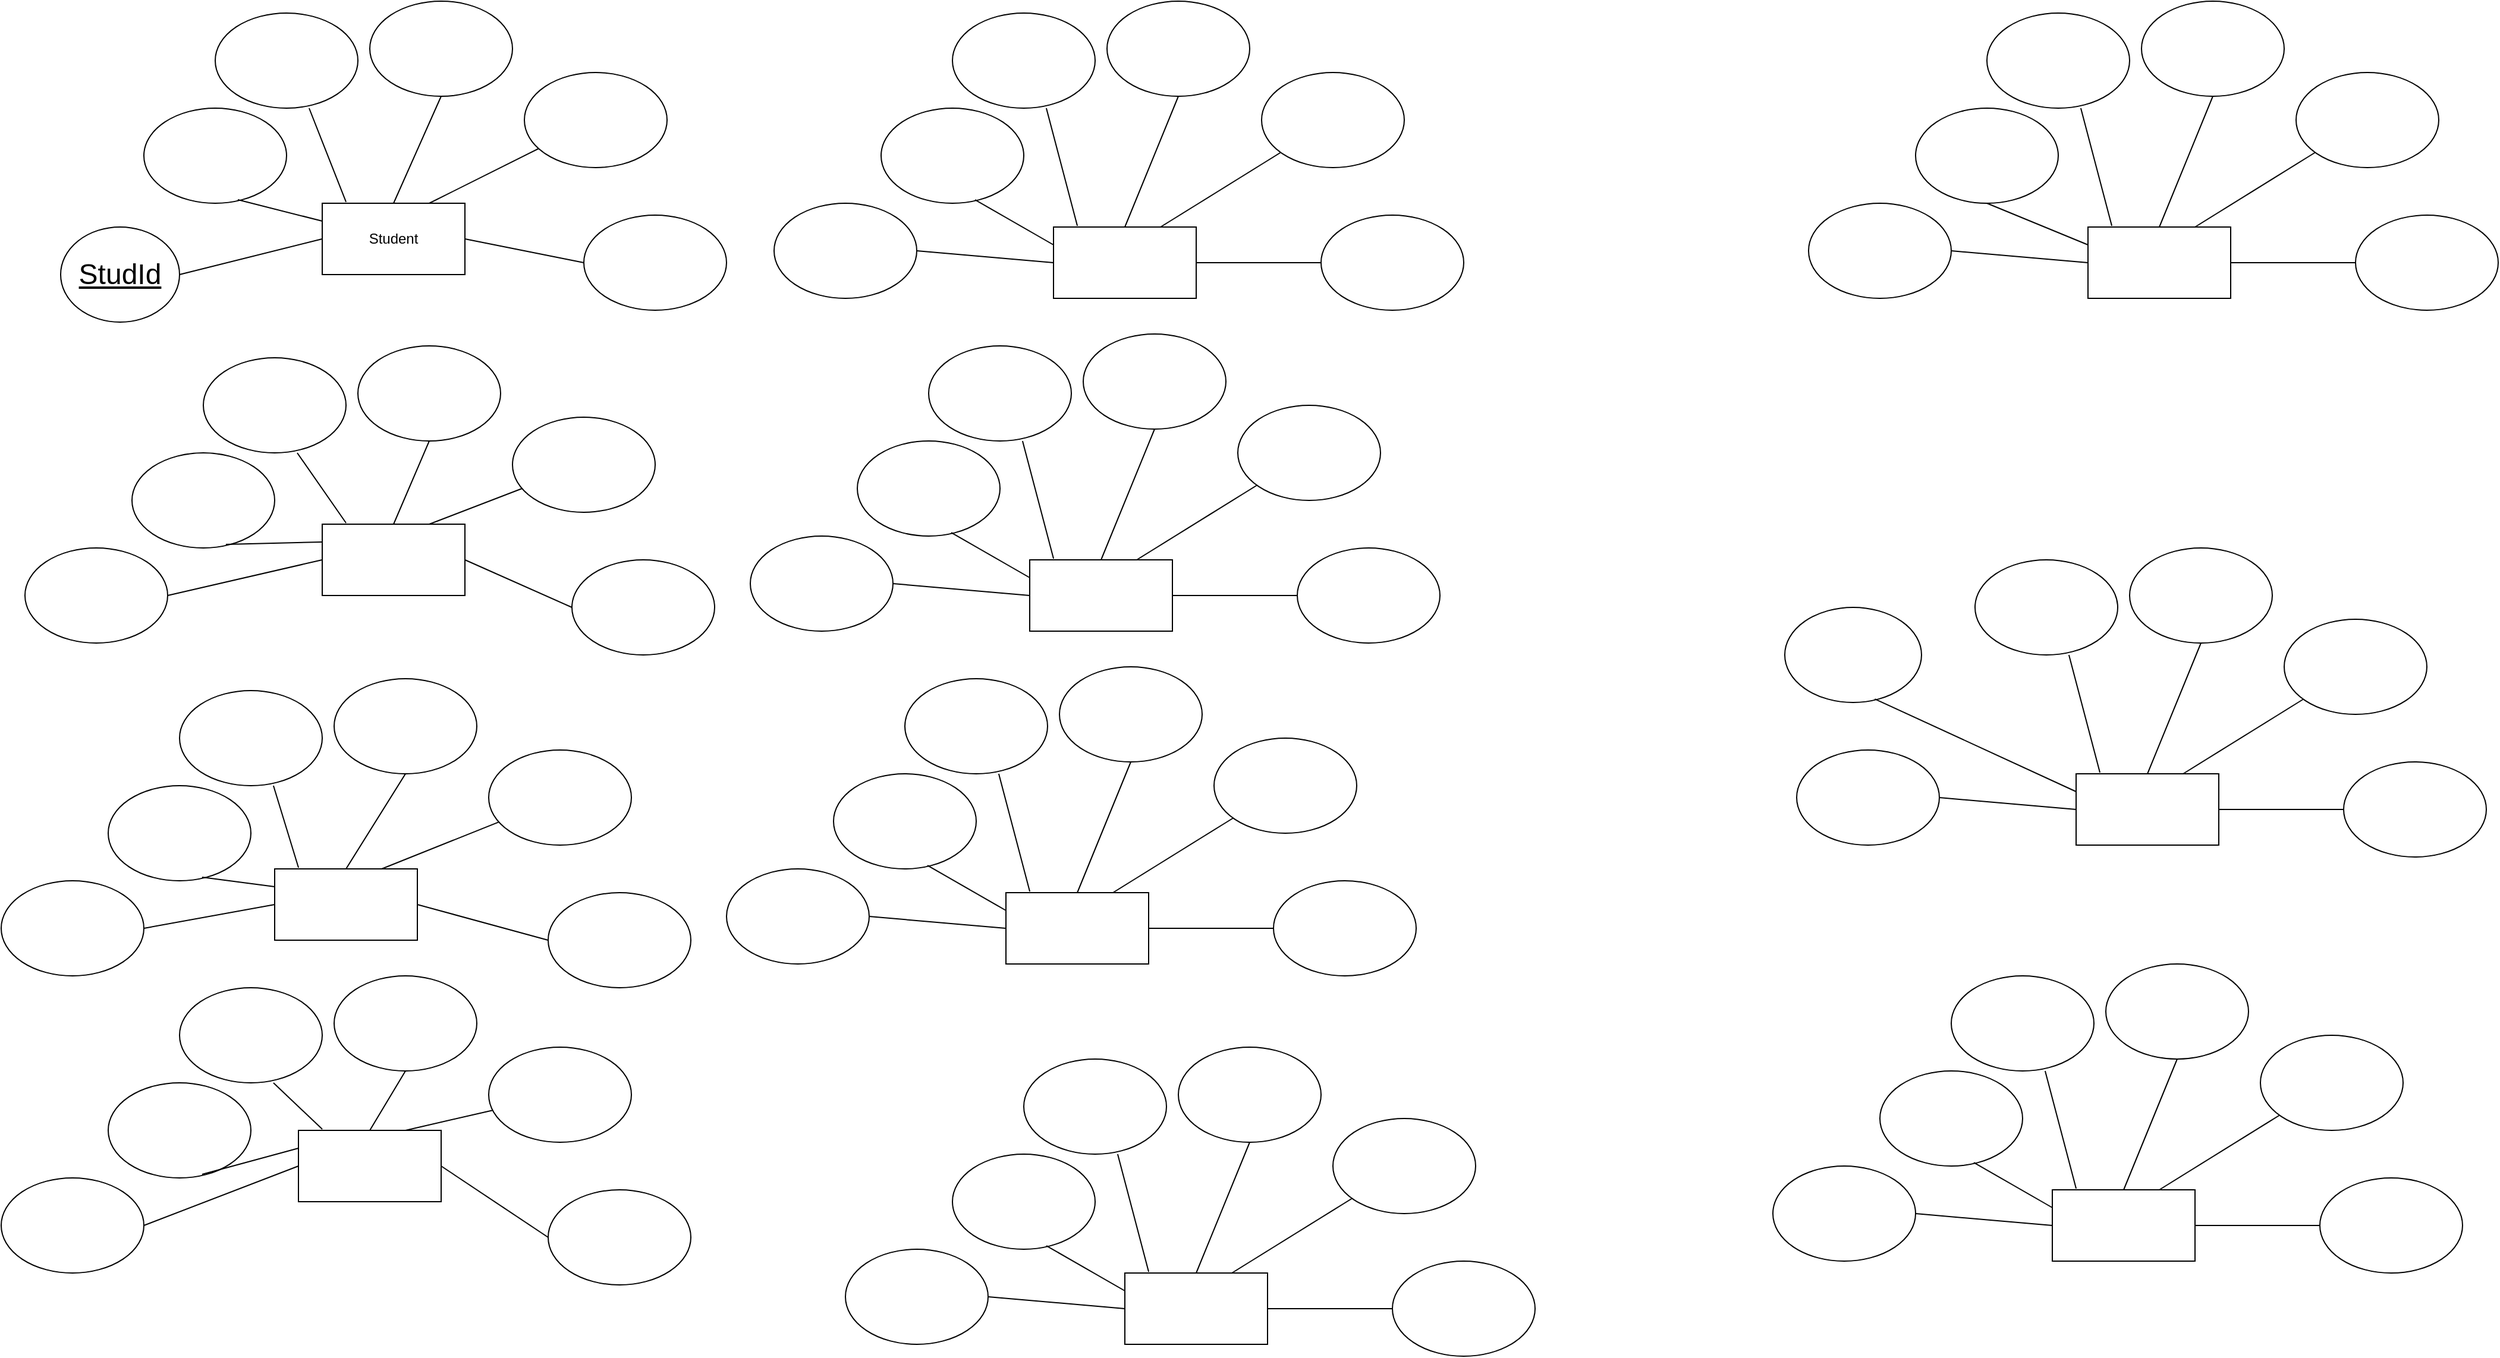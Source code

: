 <mxfile version="20.8.23" type="github" pages="2"><diagram name="Page-1" id="zze8Qe7sZBzE0vD7aIYS"><mxGraphModel dx="2049" dy="4262" grid="1" gridSize="10" guides="1" tooltips="1" connect="1" arrows="1" fold="1" page="1" pageScale="1" pageWidth="4681" pageHeight="3300" math="0" shadow="0"><root><mxCell id="0"/><mxCell id="1" parent="0"/><mxCell id="hI2XcAfGFVddrQuIMI0Y-19" value="" style="ellipse;whiteSpace=wrap;html=1;" parent="1" vertex="1"><mxGeometry x="360" y="560" width="120" height="80" as="geometry"/></mxCell><mxCell id="hI2XcAfGFVddrQuIMI0Y-20" value="" style="ellipse;whiteSpace=wrap;html=1;" parent="1" vertex="1"><mxGeometry x="80" y="730" width="120" height="80" as="geometry"/></mxCell><mxCell id="hI2XcAfGFVddrQuIMI0Y-21" value="" style="rounded=0;whiteSpace=wrap;html=1;" parent="1" vertex="1"><mxGeometry x="310" y="720" width="120" height="60" as="geometry"/></mxCell><mxCell id="hI2XcAfGFVddrQuIMI0Y-22" value="" style="endArrow=none;html=1;rounded=0;exitX=0.5;exitY=0;exitDx=0;exitDy=0;entryX=0.5;entryY=1;entryDx=0;entryDy=0;" parent="1" source="hI2XcAfGFVddrQuIMI0Y-21" target="hI2XcAfGFVddrQuIMI0Y-19" edge="1"><mxGeometry width="50" height="50" relative="1" as="geometry"><mxPoint x="350" y="650" as="sourcePoint"/><mxPoint x="400" y="640" as="targetPoint"/></mxGeometry></mxCell><mxCell id="hI2XcAfGFVddrQuIMI0Y-23" value="" style="endArrow=none;html=1;rounded=0;exitX=1;exitY=0.5;exitDx=0;exitDy=0;entryX=0;entryY=0.5;entryDx=0;entryDy=0;" parent="1" source="hI2XcAfGFVddrQuIMI0Y-20" target="hI2XcAfGFVddrQuIMI0Y-21" edge="1"><mxGeometry width="50" height="50" relative="1" as="geometry"><mxPoint x="350" y="650" as="sourcePoint"/><mxPoint x="120" y="800" as="targetPoint"/></mxGeometry></mxCell><mxCell id="hI2XcAfGFVddrQuIMI0Y-24" value="" style="ellipse;whiteSpace=wrap;html=1;" parent="1" vertex="1"><mxGeometry x="540" y="740" width="120" height="80" as="geometry"/></mxCell><mxCell id="hI2XcAfGFVddrQuIMI0Y-25" value="" style="endArrow=none;html=1;rounded=0;entryX=1;entryY=0.5;entryDx=0;entryDy=0;" parent="1" target="hI2XcAfGFVddrQuIMI0Y-21" edge="1"><mxGeometry width="50" height="50" relative="1" as="geometry"><mxPoint x="540" y="780" as="sourcePoint"/><mxPoint x="130" y="810" as="targetPoint"/></mxGeometry></mxCell><mxCell id="hI2XcAfGFVddrQuIMI0Y-26" value="" style="ellipse;whiteSpace=wrap;html=1;" parent="1" vertex="1"><mxGeometry x="170" y="650" width="120" height="80" as="geometry"/></mxCell><mxCell id="hI2XcAfGFVddrQuIMI0Y-27" value="" style="endArrow=none;html=1;rounded=0;exitX=0.658;exitY=0.963;exitDx=0;exitDy=0;entryX=0;entryY=0.25;entryDx=0;entryDy=0;exitPerimeter=0;" parent="1" source="hI2XcAfGFVddrQuIMI0Y-26" target="hI2XcAfGFVddrQuIMI0Y-21" edge="1"><mxGeometry width="50" height="50" relative="1" as="geometry"><mxPoint x="370" y="670" as="sourcePoint"/><mxPoint x="140" y="820" as="targetPoint"/></mxGeometry></mxCell><mxCell id="hI2XcAfGFVddrQuIMI0Y-29" value="" style="ellipse;whiteSpace=wrap;html=1;" parent="1" vertex="1"><mxGeometry x="230" y="570" width="120" height="80" as="geometry"/></mxCell><mxCell id="hI2XcAfGFVddrQuIMI0Y-30" value="" style="endArrow=none;html=1;rounded=0;exitX=0.658;exitY=1;exitDx=0;exitDy=0;entryX=0.167;entryY=-0.017;entryDx=0;entryDy=0;entryPerimeter=0;exitPerimeter=0;" parent="1" source="hI2XcAfGFVddrQuIMI0Y-29" target="hI2XcAfGFVddrQuIMI0Y-21" edge="1"><mxGeometry width="50" height="50" relative="1" as="geometry"><mxPoint x="380" y="680" as="sourcePoint"/><mxPoint x="150" y="830" as="targetPoint"/></mxGeometry></mxCell><mxCell id="hI2XcAfGFVddrQuIMI0Y-31" value="" style="ellipse;whiteSpace=wrap;html=1;" parent="1" vertex="1"><mxGeometry x="490" y="620" width="120" height="80" as="geometry"/></mxCell><mxCell id="hI2XcAfGFVddrQuIMI0Y-32" value="" style="endArrow=none;html=1;rounded=0;entryX=0.75;entryY=0;entryDx=0;entryDy=0;" parent="1" source="hI2XcAfGFVddrQuIMI0Y-31" target="hI2XcAfGFVddrQuIMI0Y-21" edge="1"><mxGeometry width="50" height="50" relative="1" as="geometry"><mxPoint x="770" y="630" as="sourcePoint"/><mxPoint x="540" y="780" as="targetPoint"/></mxGeometry></mxCell><mxCell id="hI2XcAfGFVddrQuIMI0Y-120" value="" style="ellipse;whiteSpace=wrap;html=1;" parent="1" vertex="1"><mxGeometry x="380" y="280" width="120" height="80" as="geometry"/></mxCell><mxCell id="hI2XcAfGFVddrQuIMI0Y-121" value="" style="ellipse;whiteSpace=wrap;html=1;" parent="1" vertex="1"><mxGeometry x="100" y="450" width="120" height="80" as="geometry"/></mxCell><mxCell id="hI2XcAfGFVddrQuIMI0Y-122" value="" style="rounded=0;whiteSpace=wrap;html=1;" parent="1" vertex="1"><mxGeometry x="350" y="430" width="120" height="60" as="geometry"/></mxCell><mxCell id="hI2XcAfGFVddrQuIMI0Y-123" value="" style="endArrow=none;html=1;rounded=0;exitX=0.5;exitY=0;exitDx=0;exitDy=0;entryX=0.5;entryY=1;entryDx=0;entryDy=0;" parent="1" source="hI2XcAfGFVddrQuIMI0Y-122" target="hI2XcAfGFVddrQuIMI0Y-120" edge="1"><mxGeometry width="50" height="50" relative="1" as="geometry"><mxPoint x="370" y="370" as="sourcePoint"/><mxPoint x="420" y="360" as="targetPoint"/></mxGeometry></mxCell><mxCell id="hI2XcAfGFVddrQuIMI0Y-124" value="" style="endArrow=none;html=1;rounded=0;exitX=1;exitY=0.5;exitDx=0;exitDy=0;entryX=0;entryY=0.5;entryDx=0;entryDy=0;" parent="1" source="hI2XcAfGFVddrQuIMI0Y-121" target="hI2XcAfGFVddrQuIMI0Y-122" edge="1"><mxGeometry width="50" height="50" relative="1" as="geometry"><mxPoint x="370" y="370" as="sourcePoint"/><mxPoint x="140" y="520" as="targetPoint"/></mxGeometry></mxCell><mxCell id="hI2XcAfGFVddrQuIMI0Y-125" value="" style="ellipse;whiteSpace=wrap;html=1;" parent="1" vertex="1"><mxGeometry x="560" y="460" width="120" height="80" as="geometry"/></mxCell><mxCell id="hI2XcAfGFVddrQuIMI0Y-126" value="" style="endArrow=none;html=1;rounded=0;entryX=1;entryY=0.5;entryDx=0;entryDy=0;" parent="1" target="hI2XcAfGFVddrQuIMI0Y-122" edge="1"><mxGeometry width="50" height="50" relative="1" as="geometry"><mxPoint x="560" y="500" as="sourcePoint"/><mxPoint x="150" y="530" as="targetPoint"/></mxGeometry></mxCell><mxCell id="hI2XcAfGFVddrQuIMI0Y-127" value="" style="ellipse;whiteSpace=wrap;html=1;" parent="1" vertex="1"><mxGeometry x="190" y="370" width="120" height="80" as="geometry"/></mxCell><mxCell id="hI2XcAfGFVddrQuIMI0Y-128" value="" style="endArrow=none;html=1;rounded=0;exitX=0.658;exitY=0.963;exitDx=0;exitDy=0;entryX=0;entryY=0.25;entryDx=0;entryDy=0;exitPerimeter=0;" parent="1" source="hI2XcAfGFVddrQuIMI0Y-127" target="hI2XcAfGFVddrQuIMI0Y-122" edge="1"><mxGeometry width="50" height="50" relative="1" as="geometry"><mxPoint x="390" y="390" as="sourcePoint"/><mxPoint x="160" y="540" as="targetPoint"/></mxGeometry></mxCell><mxCell id="hI2XcAfGFVddrQuIMI0Y-129" value="" style="ellipse;whiteSpace=wrap;html=1;" parent="1" vertex="1"><mxGeometry x="250" y="290" width="120" height="80" as="geometry"/></mxCell><mxCell id="hI2XcAfGFVddrQuIMI0Y-130" value="" style="endArrow=none;html=1;rounded=0;exitX=0.658;exitY=1;exitDx=0;exitDy=0;entryX=0.167;entryY=-0.017;entryDx=0;entryDy=0;entryPerimeter=0;exitPerimeter=0;" parent="1" source="hI2XcAfGFVddrQuIMI0Y-129" target="hI2XcAfGFVddrQuIMI0Y-122" edge="1"><mxGeometry width="50" height="50" relative="1" as="geometry"><mxPoint x="400" y="400" as="sourcePoint"/><mxPoint x="170" y="550" as="targetPoint"/></mxGeometry></mxCell><mxCell id="hI2XcAfGFVddrQuIMI0Y-131" value="" style="ellipse;whiteSpace=wrap;html=1;" parent="1" vertex="1"><mxGeometry x="510" y="340" width="120" height="80" as="geometry"/></mxCell><mxCell id="hI2XcAfGFVddrQuIMI0Y-132" value="" style="endArrow=none;html=1;rounded=0;entryX=0.75;entryY=0;entryDx=0;entryDy=0;" parent="1" source="hI2XcAfGFVddrQuIMI0Y-131" target="hI2XcAfGFVddrQuIMI0Y-122" edge="1"><mxGeometry width="50" height="50" relative="1" as="geometry"><mxPoint x="790" y="350" as="sourcePoint"/><mxPoint x="560" y="500" as="targetPoint"/></mxGeometry></mxCell><mxCell id="hI2XcAfGFVddrQuIMI0Y-133" value="" style="ellipse;whiteSpace=wrap;html=1;" parent="1" vertex="1"><mxGeometry x="360" y="810" width="120" height="80" as="geometry"/></mxCell><mxCell id="hI2XcAfGFVddrQuIMI0Y-134" value="" style="ellipse;whiteSpace=wrap;html=1;" parent="1" vertex="1"><mxGeometry x="80" y="980" width="120" height="80" as="geometry"/></mxCell><mxCell id="hI2XcAfGFVddrQuIMI0Y-135" value="" style="rounded=0;whiteSpace=wrap;html=1;" parent="1" vertex="1"><mxGeometry x="330" y="940" width="120" height="60" as="geometry"/></mxCell><mxCell id="hI2XcAfGFVddrQuIMI0Y-136" value="" style="endArrow=none;html=1;rounded=0;exitX=0.5;exitY=0;exitDx=0;exitDy=0;entryX=0.5;entryY=1;entryDx=0;entryDy=0;" parent="1" source="hI2XcAfGFVddrQuIMI0Y-135" target="hI2XcAfGFVddrQuIMI0Y-133" edge="1"><mxGeometry width="50" height="50" relative="1" as="geometry"><mxPoint x="350" y="900" as="sourcePoint"/><mxPoint x="400" y="890" as="targetPoint"/></mxGeometry></mxCell><mxCell id="hI2XcAfGFVddrQuIMI0Y-137" value="" style="endArrow=none;html=1;rounded=0;exitX=1;exitY=0.5;exitDx=0;exitDy=0;entryX=0;entryY=0.5;entryDx=0;entryDy=0;" parent="1" source="hI2XcAfGFVddrQuIMI0Y-134" target="hI2XcAfGFVddrQuIMI0Y-135" edge="1"><mxGeometry width="50" height="50" relative="1" as="geometry"><mxPoint x="350" y="900" as="sourcePoint"/><mxPoint x="120" y="1050" as="targetPoint"/></mxGeometry></mxCell><mxCell id="hI2XcAfGFVddrQuIMI0Y-138" value="" style="ellipse;whiteSpace=wrap;html=1;" parent="1" vertex="1"><mxGeometry x="540" y="990" width="120" height="80" as="geometry"/></mxCell><mxCell id="hI2XcAfGFVddrQuIMI0Y-139" value="" style="endArrow=none;html=1;rounded=0;entryX=1;entryY=0.5;entryDx=0;entryDy=0;" parent="1" target="hI2XcAfGFVddrQuIMI0Y-135" edge="1"><mxGeometry width="50" height="50" relative="1" as="geometry"><mxPoint x="540" y="1030" as="sourcePoint"/><mxPoint x="130" y="1060" as="targetPoint"/></mxGeometry></mxCell><mxCell id="hI2XcAfGFVddrQuIMI0Y-140" value="" style="ellipse;whiteSpace=wrap;html=1;" parent="1" vertex="1"><mxGeometry x="170" y="900" width="120" height="80" as="geometry"/></mxCell><mxCell id="hI2XcAfGFVddrQuIMI0Y-141" value="" style="endArrow=none;html=1;rounded=0;exitX=0.658;exitY=0.963;exitDx=0;exitDy=0;entryX=0;entryY=0.25;entryDx=0;entryDy=0;exitPerimeter=0;" parent="1" source="hI2XcAfGFVddrQuIMI0Y-140" target="hI2XcAfGFVddrQuIMI0Y-135" edge="1"><mxGeometry width="50" height="50" relative="1" as="geometry"><mxPoint x="370" y="920" as="sourcePoint"/><mxPoint x="140" y="1070" as="targetPoint"/></mxGeometry></mxCell><mxCell id="hI2XcAfGFVddrQuIMI0Y-142" value="" style="ellipse;whiteSpace=wrap;html=1;" parent="1" vertex="1"><mxGeometry x="230" y="820" width="120" height="80" as="geometry"/></mxCell><mxCell id="hI2XcAfGFVddrQuIMI0Y-143" value="" style="endArrow=none;html=1;rounded=0;exitX=0.658;exitY=1;exitDx=0;exitDy=0;entryX=0.167;entryY=-0.017;entryDx=0;entryDy=0;entryPerimeter=0;exitPerimeter=0;" parent="1" source="hI2XcAfGFVddrQuIMI0Y-142" target="hI2XcAfGFVddrQuIMI0Y-135" edge="1"><mxGeometry width="50" height="50" relative="1" as="geometry"><mxPoint x="380" y="930" as="sourcePoint"/><mxPoint x="150" y="1080" as="targetPoint"/></mxGeometry></mxCell><mxCell id="hI2XcAfGFVddrQuIMI0Y-144" value="" style="ellipse;whiteSpace=wrap;html=1;" parent="1" vertex="1"><mxGeometry x="490" y="870" width="120" height="80" as="geometry"/></mxCell><mxCell id="hI2XcAfGFVddrQuIMI0Y-145" value="" style="endArrow=none;html=1;rounded=0;entryX=0.75;entryY=0;entryDx=0;entryDy=0;" parent="1" source="hI2XcAfGFVddrQuIMI0Y-144" target="hI2XcAfGFVddrQuIMI0Y-135" edge="1"><mxGeometry width="50" height="50" relative="1" as="geometry"><mxPoint x="770" y="880" as="sourcePoint"/><mxPoint x="540" y="1030" as="targetPoint"/></mxGeometry></mxCell><mxCell id="BBUsadEnF8XW1UVPM_kb-1" value="" style="ellipse;whiteSpace=wrap;html=1;" parent="1" vertex="1"><mxGeometry x="390" y="-10" width="120" height="80" as="geometry"/></mxCell><mxCell id="BBUsadEnF8XW1UVPM_kb-3" value="Student" style="rounded=0;whiteSpace=wrap;html=1;" parent="1" vertex="1"><mxGeometry x="350" y="160" width="120" height="60" as="geometry"/></mxCell><mxCell id="BBUsadEnF8XW1UVPM_kb-4" value="" style="endArrow=none;html=1;rounded=0;exitX=0.5;exitY=0;exitDx=0;exitDy=0;entryX=0.5;entryY=1;entryDx=0;entryDy=0;" parent="1" source="BBUsadEnF8XW1UVPM_kb-3" target="BBUsadEnF8XW1UVPM_kb-1" edge="1"><mxGeometry width="50" height="50" relative="1" as="geometry"><mxPoint x="380" y="80" as="sourcePoint"/><mxPoint x="430" y="70" as="targetPoint"/></mxGeometry></mxCell><mxCell id="BBUsadEnF8XW1UVPM_kb-5" value="" style="endArrow=none;html=1;rounded=0;exitX=1;exitY=0.5;exitDx=0;exitDy=0;entryX=0;entryY=0.5;entryDx=0;entryDy=0;" parent="1" source="V2n6M3A90XatROALP22H-1" target="BBUsadEnF8XW1UVPM_kb-3" edge="1"><mxGeometry width="50" height="50" relative="1" as="geometry"><mxPoint x="230.0" y="200" as="sourcePoint"/><mxPoint x="150" y="230" as="targetPoint"/></mxGeometry></mxCell><mxCell id="BBUsadEnF8XW1UVPM_kb-6" value="" style="ellipse;whiteSpace=wrap;html=1;" parent="1" vertex="1"><mxGeometry x="570" y="170" width="120" height="80" as="geometry"/></mxCell><mxCell id="BBUsadEnF8XW1UVPM_kb-7" value="" style="endArrow=none;html=1;rounded=0;entryX=1;entryY=0.5;entryDx=0;entryDy=0;" parent="1" target="BBUsadEnF8XW1UVPM_kb-3" edge="1"><mxGeometry width="50" height="50" relative="1" as="geometry"><mxPoint x="570" y="210" as="sourcePoint"/><mxPoint x="160" y="240" as="targetPoint"/></mxGeometry></mxCell><mxCell id="BBUsadEnF8XW1UVPM_kb-8" value="" style="ellipse;whiteSpace=wrap;html=1;" parent="1" vertex="1"><mxGeometry x="200" y="80" width="120" height="80" as="geometry"/></mxCell><mxCell id="BBUsadEnF8XW1UVPM_kb-9" value="" style="endArrow=none;html=1;rounded=0;exitX=0.658;exitY=0.963;exitDx=0;exitDy=0;entryX=0;entryY=0.25;entryDx=0;entryDy=0;exitPerimeter=0;" parent="1" source="BBUsadEnF8XW1UVPM_kb-8" target="BBUsadEnF8XW1UVPM_kb-3" edge="1"><mxGeometry width="50" height="50" relative="1" as="geometry"><mxPoint x="400" y="100" as="sourcePoint"/><mxPoint x="170" y="250" as="targetPoint"/></mxGeometry></mxCell><mxCell id="BBUsadEnF8XW1UVPM_kb-10" value="" style="ellipse;whiteSpace=wrap;html=1;" parent="1" vertex="1"><mxGeometry x="260" width="120" height="80" as="geometry"/></mxCell><mxCell id="BBUsadEnF8XW1UVPM_kb-11" value="" style="endArrow=none;html=1;rounded=0;exitX=0.658;exitY=1;exitDx=0;exitDy=0;entryX=0.167;entryY=-0.017;entryDx=0;entryDy=0;entryPerimeter=0;exitPerimeter=0;" parent="1" source="BBUsadEnF8XW1UVPM_kb-10" target="BBUsadEnF8XW1UVPM_kb-3" edge="1"><mxGeometry width="50" height="50" relative="1" as="geometry"><mxPoint x="410" y="110" as="sourcePoint"/><mxPoint x="180" y="260" as="targetPoint"/></mxGeometry></mxCell><mxCell id="BBUsadEnF8XW1UVPM_kb-12" value="" style="ellipse;whiteSpace=wrap;html=1;" parent="1" vertex="1"><mxGeometry x="520" y="50" width="120" height="80" as="geometry"/></mxCell><mxCell id="BBUsadEnF8XW1UVPM_kb-13" value="" style="endArrow=none;html=1;rounded=0;entryX=0.75;entryY=0;entryDx=0;entryDy=0;" parent="1" source="BBUsadEnF8XW1UVPM_kb-12" target="BBUsadEnF8XW1UVPM_kb-3" edge="1"><mxGeometry width="50" height="50" relative="1" as="geometry"><mxPoint x="800" y="60" as="sourcePoint"/><mxPoint x="570" y="210" as="targetPoint"/></mxGeometry></mxCell><mxCell id="BBUsadEnF8XW1UVPM_kb-14" value="" style="ellipse;whiteSpace=wrap;html=1;" parent="1" vertex="1"><mxGeometry x="1010" y="-10" width="120" height="80" as="geometry"/></mxCell><mxCell id="BBUsadEnF8XW1UVPM_kb-15" value="" style="ellipse;whiteSpace=wrap;html=1;" parent="1" vertex="1"><mxGeometry x="730" y="160" width="120" height="80" as="geometry"/></mxCell><mxCell id="BBUsadEnF8XW1UVPM_kb-16" value="" style="rounded=0;whiteSpace=wrap;html=1;" parent="1" vertex="1"><mxGeometry x="965" y="180" width="120" height="60" as="geometry"/></mxCell><mxCell id="BBUsadEnF8XW1UVPM_kb-17" value="" style="endArrow=none;html=1;rounded=0;exitX=0.5;exitY=0;exitDx=0;exitDy=0;entryX=0.5;entryY=1;entryDx=0;entryDy=0;" parent="1" source="BBUsadEnF8XW1UVPM_kb-16" target="BBUsadEnF8XW1UVPM_kb-14" edge="1"><mxGeometry width="50" height="50" relative="1" as="geometry"><mxPoint x="1000" y="80" as="sourcePoint"/><mxPoint x="1050" y="70" as="targetPoint"/></mxGeometry></mxCell><mxCell id="BBUsadEnF8XW1UVPM_kb-18" value="" style="endArrow=none;html=1;rounded=0;exitX=1;exitY=0.5;exitDx=0;exitDy=0;entryX=0;entryY=0.5;entryDx=0;entryDy=0;" parent="1" source="BBUsadEnF8XW1UVPM_kb-15" target="BBUsadEnF8XW1UVPM_kb-16" edge="1"><mxGeometry width="50" height="50" relative="1" as="geometry"><mxPoint x="1000" y="80" as="sourcePoint"/><mxPoint x="770" y="230" as="targetPoint"/></mxGeometry></mxCell><mxCell id="BBUsadEnF8XW1UVPM_kb-19" value="" style="ellipse;whiteSpace=wrap;html=1;" parent="1" vertex="1"><mxGeometry x="1190" y="170" width="120" height="80" as="geometry"/></mxCell><mxCell id="BBUsadEnF8XW1UVPM_kb-20" value="" style="endArrow=none;html=1;rounded=0;entryX=1;entryY=0.5;entryDx=0;entryDy=0;" parent="1" target="BBUsadEnF8XW1UVPM_kb-16" edge="1"><mxGeometry width="50" height="50" relative="1" as="geometry"><mxPoint x="1190" y="210" as="sourcePoint"/><mxPoint x="780" y="240" as="targetPoint"/></mxGeometry></mxCell><mxCell id="BBUsadEnF8XW1UVPM_kb-21" value="" style="ellipse;whiteSpace=wrap;html=1;" parent="1" vertex="1"><mxGeometry x="820" y="80" width="120" height="80" as="geometry"/></mxCell><mxCell id="BBUsadEnF8XW1UVPM_kb-22" value="" style="endArrow=none;html=1;rounded=0;exitX=0.658;exitY=0.963;exitDx=0;exitDy=0;entryX=0;entryY=0.25;entryDx=0;entryDy=0;exitPerimeter=0;" parent="1" source="BBUsadEnF8XW1UVPM_kb-21" target="BBUsadEnF8XW1UVPM_kb-16" edge="1"><mxGeometry width="50" height="50" relative="1" as="geometry"><mxPoint x="1020" y="100" as="sourcePoint"/><mxPoint x="790" y="250" as="targetPoint"/></mxGeometry></mxCell><mxCell id="BBUsadEnF8XW1UVPM_kb-23" value="" style="ellipse;whiteSpace=wrap;html=1;" parent="1" vertex="1"><mxGeometry x="880" width="120" height="80" as="geometry"/></mxCell><mxCell id="BBUsadEnF8XW1UVPM_kb-24" value="" style="endArrow=none;html=1;rounded=0;exitX=0.658;exitY=1;exitDx=0;exitDy=0;entryX=0.167;entryY=-0.017;entryDx=0;entryDy=0;entryPerimeter=0;exitPerimeter=0;" parent="1" source="BBUsadEnF8XW1UVPM_kb-23" target="BBUsadEnF8XW1UVPM_kb-16" edge="1"><mxGeometry width="50" height="50" relative="1" as="geometry"><mxPoint x="1030" y="110" as="sourcePoint"/><mxPoint x="800" y="260" as="targetPoint"/></mxGeometry></mxCell><mxCell id="BBUsadEnF8XW1UVPM_kb-25" value="" style="ellipse;whiteSpace=wrap;html=1;" parent="1" vertex="1"><mxGeometry x="1140" y="50" width="120" height="80" as="geometry"/></mxCell><mxCell id="BBUsadEnF8XW1UVPM_kb-26" value="" style="endArrow=none;html=1;rounded=0;entryX=0.75;entryY=0;entryDx=0;entryDy=0;" parent="1" source="BBUsadEnF8XW1UVPM_kb-25" target="BBUsadEnF8XW1UVPM_kb-16" edge="1"><mxGeometry width="50" height="50" relative="1" as="geometry"><mxPoint x="1420" y="60" as="sourcePoint"/><mxPoint x="1190" y="210" as="targetPoint"/></mxGeometry></mxCell><mxCell id="BBUsadEnF8XW1UVPM_kb-27" value="" style="ellipse;whiteSpace=wrap;html=1;" parent="1" vertex="1"><mxGeometry x="990" y="270" width="120" height="80" as="geometry"/></mxCell><mxCell id="BBUsadEnF8XW1UVPM_kb-28" value="" style="ellipse;whiteSpace=wrap;html=1;" parent="1" vertex="1"><mxGeometry x="710" y="440" width="120" height="80" as="geometry"/></mxCell><mxCell id="BBUsadEnF8XW1UVPM_kb-29" value="" style="rounded=0;whiteSpace=wrap;html=1;" parent="1" vertex="1"><mxGeometry x="945" y="460" width="120" height="60" as="geometry"/></mxCell><mxCell id="BBUsadEnF8XW1UVPM_kb-30" value="" style="endArrow=none;html=1;rounded=0;exitX=0.5;exitY=0;exitDx=0;exitDy=0;entryX=0.5;entryY=1;entryDx=0;entryDy=0;" parent="1" source="BBUsadEnF8XW1UVPM_kb-29" target="BBUsadEnF8XW1UVPM_kb-27" edge="1"><mxGeometry width="50" height="50" relative="1" as="geometry"><mxPoint x="980" y="360" as="sourcePoint"/><mxPoint x="1030" y="350" as="targetPoint"/></mxGeometry></mxCell><mxCell id="BBUsadEnF8XW1UVPM_kb-31" value="" style="endArrow=none;html=1;rounded=0;exitX=1;exitY=0.5;exitDx=0;exitDy=0;entryX=0;entryY=0.5;entryDx=0;entryDy=0;" parent="1" source="BBUsadEnF8XW1UVPM_kb-28" target="BBUsadEnF8XW1UVPM_kb-29" edge="1"><mxGeometry width="50" height="50" relative="1" as="geometry"><mxPoint x="980" y="360" as="sourcePoint"/><mxPoint x="750" y="510" as="targetPoint"/></mxGeometry></mxCell><mxCell id="BBUsadEnF8XW1UVPM_kb-32" value="" style="ellipse;whiteSpace=wrap;html=1;" parent="1" vertex="1"><mxGeometry x="1170" y="450" width="120" height="80" as="geometry"/></mxCell><mxCell id="BBUsadEnF8XW1UVPM_kb-33" value="" style="endArrow=none;html=1;rounded=0;entryX=1;entryY=0.5;entryDx=0;entryDy=0;" parent="1" target="BBUsadEnF8XW1UVPM_kb-29" edge="1"><mxGeometry width="50" height="50" relative="1" as="geometry"><mxPoint x="1170" y="490" as="sourcePoint"/><mxPoint x="760" y="520" as="targetPoint"/></mxGeometry></mxCell><mxCell id="BBUsadEnF8XW1UVPM_kb-34" value="" style="ellipse;whiteSpace=wrap;html=1;" parent="1" vertex="1"><mxGeometry x="800" y="360" width="120" height="80" as="geometry"/></mxCell><mxCell id="BBUsadEnF8XW1UVPM_kb-35" value="" style="endArrow=none;html=1;rounded=0;exitX=0.658;exitY=0.963;exitDx=0;exitDy=0;entryX=0;entryY=0.25;entryDx=0;entryDy=0;exitPerimeter=0;" parent="1" source="BBUsadEnF8XW1UVPM_kb-34" target="BBUsadEnF8XW1UVPM_kb-29" edge="1"><mxGeometry width="50" height="50" relative="1" as="geometry"><mxPoint x="1000" y="380" as="sourcePoint"/><mxPoint x="770" y="530" as="targetPoint"/></mxGeometry></mxCell><mxCell id="BBUsadEnF8XW1UVPM_kb-36" value="" style="ellipse;whiteSpace=wrap;html=1;" parent="1" vertex="1"><mxGeometry x="860" y="280" width="120" height="80" as="geometry"/></mxCell><mxCell id="BBUsadEnF8XW1UVPM_kb-37" value="" style="endArrow=none;html=1;rounded=0;exitX=0.658;exitY=1;exitDx=0;exitDy=0;entryX=0.167;entryY=-0.017;entryDx=0;entryDy=0;entryPerimeter=0;exitPerimeter=0;" parent="1" source="BBUsadEnF8XW1UVPM_kb-36" target="BBUsadEnF8XW1UVPM_kb-29" edge="1"><mxGeometry width="50" height="50" relative="1" as="geometry"><mxPoint x="1010" y="390" as="sourcePoint"/><mxPoint x="780" y="540" as="targetPoint"/></mxGeometry></mxCell><mxCell id="BBUsadEnF8XW1UVPM_kb-38" value="" style="ellipse;whiteSpace=wrap;html=1;" parent="1" vertex="1"><mxGeometry x="1120" y="330" width="120" height="80" as="geometry"/></mxCell><mxCell id="BBUsadEnF8XW1UVPM_kb-39" value="" style="endArrow=none;html=1;rounded=0;entryX=0.75;entryY=0;entryDx=0;entryDy=0;" parent="1" source="BBUsadEnF8XW1UVPM_kb-38" target="BBUsadEnF8XW1UVPM_kb-29" edge="1"><mxGeometry width="50" height="50" relative="1" as="geometry"><mxPoint x="1400" y="340" as="sourcePoint"/><mxPoint x="1170" y="490" as="targetPoint"/></mxGeometry></mxCell><mxCell id="BBUsadEnF8XW1UVPM_kb-40" value="" style="ellipse;whiteSpace=wrap;html=1;" parent="1" vertex="1"><mxGeometry x="970" y="550" width="120" height="80" as="geometry"/></mxCell><mxCell id="BBUsadEnF8XW1UVPM_kb-41" value="" style="ellipse;whiteSpace=wrap;html=1;" parent="1" vertex="1"><mxGeometry x="690" y="720" width="120" height="80" as="geometry"/></mxCell><mxCell id="BBUsadEnF8XW1UVPM_kb-42" value="" style="rounded=0;whiteSpace=wrap;html=1;" parent="1" vertex="1"><mxGeometry x="925" y="740" width="120" height="60" as="geometry"/></mxCell><mxCell id="BBUsadEnF8XW1UVPM_kb-43" value="" style="endArrow=none;html=1;rounded=0;exitX=0.5;exitY=0;exitDx=0;exitDy=0;entryX=0.5;entryY=1;entryDx=0;entryDy=0;" parent="1" source="BBUsadEnF8XW1UVPM_kb-42" target="BBUsadEnF8XW1UVPM_kb-40" edge="1"><mxGeometry width="50" height="50" relative="1" as="geometry"><mxPoint x="960" y="640" as="sourcePoint"/><mxPoint x="1010" y="630" as="targetPoint"/></mxGeometry></mxCell><mxCell id="BBUsadEnF8XW1UVPM_kb-44" value="" style="endArrow=none;html=1;rounded=0;exitX=1;exitY=0.5;exitDx=0;exitDy=0;entryX=0;entryY=0.5;entryDx=0;entryDy=0;" parent="1" source="BBUsadEnF8XW1UVPM_kb-41" target="BBUsadEnF8XW1UVPM_kb-42" edge="1"><mxGeometry width="50" height="50" relative="1" as="geometry"><mxPoint x="960" y="640" as="sourcePoint"/><mxPoint x="730" y="790" as="targetPoint"/></mxGeometry></mxCell><mxCell id="BBUsadEnF8XW1UVPM_kb-45" value="" style="ellipse;whiteSpace=wrap;html=1;" parent="1" vertex="1"><mxGeometry x="1150" y="730" width="120" height="80" as="geometry"/></mxCell><mxCell id="BBUsadEnF8XW1UVPM_kb-46" value="" style="endArrow=none;html=1;rounded=0;entryX=1;entryY=0.5;entryDx=0;entryDy=0;" parent="1" target="BBUsadEnF8XW1UVPM_kb-42" edge="1"><mxGeometry width="50" height="50" relative="1" as="geometry"><mxPoint x="1150" y="770" as="sourcePoint"/><mxPoint x="740" y="800" as="targetPoint"/></mxGeometry></mxCell><mxCell id="BBUsadEnF8XW1UVPM_kb-47" value="" style="ellipse;whiteSpace=wrap;html=1;" parent="1" vertex="1"><mxGeometry x="780" y="640" width="120" height="80" as="geometry"/></mxCell><mxCell id="BBUsadEnF8XW1UVPM_kb-48" value="" style="endArrow=none;html=1;rounded=0;exitX=0.658;exitY=0.963;exitDx=0;exitDy=0;entryX=0;entryY=0.25;entryDx=0;entryDy=0;exitPerimeter=0;" parent="1" source="BBUsadEnF8XW1UVPM_kb-47" target="BBUsadEnF8XW1UVPM_kb-42" edge="1"><mxGeometry width="50" height="50" relative="1" as="geometry"><mxPoint x="980" y="660" as="sourcePoint"/><mxPoint x="750" y="810" as="targetPoint"/></mxGeometry></mxCell><mxCell id="BBUsadEnF8XW1UVPM_kb-49" value="" style="ellipse;whiteSpace=wrap;html=1;" parent="1" vertex="1"><mxGeometry x="840" y="560" width="120" height="80" as="geometry"/></mxCell><mxCell id="BBUsadEnF8XW1UVPM_kb-50" value="" style="endArrow=none;html=1;rounded=0;exitX=0.658;exitY=1;exitDx=0;exitDy=0;entryX=0.167;entryY=-0.017;entryDx=0;entryDy=0;entryPerimeter=0;exitPerimeter=0;" parent="1" source="BBUsadEnF8XW1UVPM_kb-49" target="BBUsadEnF8XW1UVPM_kb-42" edge="1"><mxGeometry width="50" height="50" relative="1" as="geometry"><mxPoint x="990" y="670" as="sourcePoint"/><mxPoint x="760" y="820" as="targetPoint"/></mxGeometry></mxCell><mxCell id="BBUsadEnF8XW1UVPM_kb-51" value="" style="ellipse;whiteSpace=wrap;html=1;" parent="1" vertex="1"><mxGeometry x="1100" y="610" width="120" height="80" as="geometry"/></mxCell><mxCell id="BBUsadEnF8XW1UVPM_kb-52" value="" style="endArrow=none;html=1;rounded=0;entryX=0.75;entryY=0;entryDx=0;entryDy=0;" parent="1" source="BBUsadEnF8XW1UVPM_kb-51" target="BBUsadEnF8XW1UVPM_kb-42" edge="1"><mxGeometry width="50" height="50" relative="1" as="geometry"><mxPoint x="1380" y="620" as="sourcePoint"/><mxPoint x="1150" y="770" as="targetPoint"/></mxGeometry></mxCell><mxCell id="BBUsadEnF8XW1UVPM_kb-93" value="" style="ellipse;whiteSpace=wrap;html=1;" parent="1" vertex="1"><mxGeometry x="1880" y="-10" width="120" height="80" as="geometry"/></mxCell><mxCell id="BBUsadEnF8XW1UVPM_kb-94" value="" style="ellipse;whiteSpace=wrap;html=1;" parent="1" vertex="1"><mxGeometry x="1600" y="160" width="120" height="80" as="geometry"/></mxCell><mxCell id="BBUsadEnF8XW1UVPM_kb-95" value="" style="rounded=0;whiteSpace=wrap;html=1;" parent="1" vertex="1"><mxGeometry x="1835" y="180" width="120" height="60" as="geometry"/></mxCell><mxCell id="BBUsadEnF8XW1UVPM_kb-96" value="" style="endArrow=none;html=1;rounded=0;exitX=0.5;exitY=0;exitDx=0;exitDy=0;entryX=0.5;entryY=1;entryDx=0;entryDy=0;" parent="1" source="BBUsadEnF8XW1UVPM_kb-95" target="BBUsadEnF8XW1UVPM_kb-93" edge="1"><mxGeometry width="50" height="50" relative="1" as="geometry"><mxPoint x="1870" y="80" as="sourcePoint"/><mxPoint x="1920" y="70" as="targetPoint"/></mxGeometry></mxCell><mxCell id="BBUsadEnF8XW1UVPM_kb-97" value="" style="endArrow=none;html=1;rounded=0;exitX=1;exitY=0.5;exitDx=0;exitDy=0;entryX=0;entryY=0.5;entryDx=0;entryDy=0;" parent="1" source="BBUsadEnF8XW1UVPM_kb-94" target="BBUsadEnF8XW1UVPM_kb-95" edge="1"><mxGeometry width="50" height="50" relative="1" as="geometry"><mxPoint x="1870" y="80" as="sourcePoint"/><mxPoint x="1640" y="230" as="targetPoint"/></mxGeometry></mxCell><mxCell id="BBUsadEnF8XW1UVPM_kb-98" value="" style="ellipse;whiteSpace=wrap;html=1;" parent="1" vertex="1"><mxGeometry x="2060" y="170" width="120" height="80" as="geometry"/></mxCell><mxCell id="BBUsadEnF8XW1UVPM_kb-99" value="" style="endArrow=none;html=1;rounded=0;entryX=1;entryY=0.5;entryDx=0;entryDy=0;" parent="1" target="BBUsadEnF8XW1UVPM_kb-95" edge="1"><mxGeometry width="50" height="50" relative="1" as="geometry"><mxPoint x="2060" y="210" as="sourcePoint"/><mxPoint x="1650" y="240" as="targetPoint"/></mxGeometry></mxCell><mxCell id="BBUsadEnF8XW1UVPM_kb-100" value="" style="ellipse;whiteSpace=wrap;html=1;" parent="1" vertex="1"><mxGeometry x="1690" y="80" width="120" height="80" as="geometry"/></mxCell><mxCell id="BBUsadEnF8XW1UVPM_kb-101" value="" style="endArrow=none;html=1;rounded=0;entryX=0;entryY=0.25;entryDx=0;entryDy=0;exitX=0.5;exitY=1;exitDx=0;exitDy=0;" parent="1" source="BBUsadEnF8XW1UVPM_kb-100" target="BBUsadEnF8XW1UVPM_kb-95" edge="1"><mxGeometry width="50" height="50" relative="1" as="geometry"><mxPoint x="2000" y="120" as="sourcePoint"/><mxPoint x="1660" y="250" as="targetPoint"/><Array as="points"/></mxGeometry></mxCell><mxCell id="BBUsadEnF8XW1UVPM_kb-102" value="" style="ellipse;whiteSpace=wrap;html=1;" parent="1" vertex="1"><mxGeometry x="1750" width="120" height="80" as="geometry"/></mxCell><mxCell id="BBUsadEnF8XW1UVPM_kb-103" value="" style="endArrow=none;html=1;rounded=0;exitX=0.658;exitY=1;exitDx=0;exitDy=0;entryX=0.167;entryY=-0.017;entryDx=0;entryDy=0;entryPerimeter=0;exitPerimeter=0;" parent="1" source="BBUsadEnF8XW1UVPM_kb-102" target="BBUsadEnF8XW1UVPM_kb-95" edge="1"><mxGeometry width="50" height="50" relative="1" as="geometry"><mxPoint x="1900" y="110" as="sourcePoint"/><mxPoint x="1670" y="260" as="targetPoint"/></mxGeometry></mxCell><mxCell id="BBUsadEnF8XW1UVPM_kb-104" value="" style="ellipse;whiteSpace=wrap;html=1;" parent="1" vertex="1"><mxGeometry x="2010" y="50" width="120" height="80" as="geometry"/></mxCell><mxCell id="BBUsadEnF8XW1UVPM_kb-105" value="" style="endArrow=none;html=1;rounded=0;entryX=0.75;entryY=0;entryDx=0;entryDy=0;" parent="1" source="BBUsadEnF8XW1UVPM_kb-104" target="BBUsadEnF8XW1UVPM_kb-95" edge="1"><mxGeometry width="50" height="50" relative="1" as="geometry"><mxPoint x="2290" y="60" as="sourcePoint"/><mxPoint x="2060" y="210" as="targetPoint"/></mxGeometry></mxCell><mxCell id="BBUsadEnF8XW1UVPM_kb-106" value="" style="ellipse;whiteSpace=wrap;html=1;" parent="1" vertex="1"><mxGeometry x="1870" y="450" width="120" height="80" as="geometry"/></mxCell><mxCell id="BBUsadEnF8XW1UVPM_kb-107" value="" style="ellipse;whiteSpace=wrap;html=1;" parent="1" vertex="1"><mxGeometry x="1590" y="620" width="120" height="80" as="geometry"/></mxCell><mxCell id="BBUsadEnF8XW1UVPM_kb-108" value="" style="rounded=0;whiteSpace=wrap;html=1;" parent="1" vertex="1"><mxGeometry x="1825" y="640" width="120" height="60" as="geometry"/></mxCell><mxCell id="BBUsadEnF8XW1UVPM_kb-109" value="" style="endArrow=none;html=1;rounded=0;exitX=0.5;exitY=0;exitDx=0;exitDy=0;entryX=0.5;entryY=1;entryDx=0;entryDy=0;" parent="1" source="BBUsadEnF8XW1UVPM_kb-108" target="BBUsadEnF8XW1UVPM_kb-106" edge="1"><mxGeometry width="50" height="50" relative="1" as="geometry"><mxPoint x="1860" y="540" as="sourcePoint"/><mxPoint x="1910" y="530" as="targetPoint"/></mxGeometry></mxCell><mxCell id="BBUsadEnF8XW1UVPM_kb-110" value="" style="endArrow=none;html=1;rounded=0;exitX=1;exitY=0.5;exitDx=0;exitDy=0;entryX=0;entryY=0.5;entryDx=0;entryDy=0;" parent="1" source="BBUsadEnF8XW1UVPM_kb-107" target="BBUsadEnF8XW1UVPM_kb-108" edge="1"><mxGeometry width="50" height="50" relative="1" as="geometry"><mxPoint x="1860" y="540" as="sourcePoint"/><mxPoint x="1630" y="690" as="targetPoint"/></mxGeometry></mxCell><mxCell id="BBUsadEnF8XW1UVPM_kb-111" value="" style="ellipse;whiteSpace=wrap;html=1;" parent="1" vertex="1"><mxGeometry x="2050" y="630" width="120" height="80" as="geometry"/></mxCell><mxCell id="BBUsadEnF8XW1UVPM_kb-112" value="" style="endArrow=none;html=1;rounded=0;entryX=1;entryY=0.5;entryDx=0;entryDy=0;" parent="1" target="BBUsadEnF8XW1UVPM_kb-108" edge="1"><mxGeometry width="50" height="50" relative="1" as="geometry"><mxPoint x="2050" y="670" as="sourcePoint"/><mxPoint x="1640" y="700" as="targetPoint"/></mxGeometry></mxCell><mxCell id="BBUsadEnF8XW1UVPM_kb-113" value="" style="ellipse;whiteSpace=wrap;html=1;" parent="1" vertex="1"><mxGeometry x="1580" y="500" width="115" height="80" as="geometry"/></mxCell><mxCell id="BBUsadEnF8XW1UVPM_kb-114" value="" style="endArrow=none;html=1;rounded=0;exitX=0.658;exitY=0.963;exitDx=0;exitDy=0;entryX=0;entryY=0.25;entryDx=0;entryDy=0;exitPerimeter=0;" parent="1" source="BBUsadEnF8XW1UVPM_kb-113" target="BBUsadEnF8XW1UVPM_kb-108" edge="1"><mxGeometry width="50" height="50" relative="1" as="geometry"><mxPoint x="1880" y="560" as="sourcePoint"/><mxPoint x="1650" y="710" as="targetPoint"/></mxGeometry></mxCell><mxCell id="BBUsadEnF8XW1UVPM_kb-115" value="" style="ellipse;whiteSpace=wrap;html=1;" parent="1" vertex="1"><mxGeometry x="1740" y="460" width="120" height="80" as="geometry"/></mxCell><mxCell id="BBUsadEnF8XW1UVPM_kb-116" value="" style="endArrow=none;html=1;rounded=0;exitX=0.658;exitY=1;exitDx=0;exitDy=0;entryX=0.167;entryY=-0.017;entryDx=0;entryDy=0;entryPerimeter=0;exitPerimeter=0;" parent="1" source="BBUsadEnF8XW1UVPM_kb-115" target="BBUsadEnF8XW1UVPM_kb-108" edge="1"><mxGeometry width="50" height="50" relative="1" as="geometry"><mxPoint x="1890" y="570" as="sourcePoint"/><mxPoint x="1660" y="720" as="targetPoint"/></mxGeometry></mxCell><mxCell id="BBUsadEnF8XW1UVPM_kb-117" value="" style="ellipse;whiteSpace=wrap;html=1;" parent="1" vertex="1"><mxGeometry x="2000" y="510" width="120" height="80" as="geometry"/></mxCell><mxCell id="BBUsadEnF8XW1UVPM_kb-118" value="" style="endArrow=none;html=1;rounded=0;entryX=0.75;entryY=0;entryDx=0;entryDy=0;" parent="1" source="BBUsadEnF8XW1UVPM_kb-117" target="BBUsadEnF8XW1UVPM_kb-108" edge="1"><mxGeometry width="50" height="50" relative="1" as="geometry"><mxPoint x="2280" y="520" as="sourcePoint"/><mxPoint x="2050" y="670" as="targetPoint"/></mxGeometry></mxCell><mxCell id="BBUsadEnF8XW1UVPM_kb-119" value="" style="ellipse;whiteSpace=wrap;html=1;" parent="1" vertex="1"><mxGeometry x="1070" y="870" width="120" height="80" as="geometry"/></mxCell><mxCell id="BBUsadEnF8XW1UVPM_kb-120" value="" style="ellipse;whiteSpace=wrap;html=1;" parent="1" vertex="1"><mxGeometry x="790" y="1040" width="120" height="80" as="geometry"/></mxCell><mxCell id="BBUsadEnF8XW1UVPM_kb-121" value="" style="rounded=0;whiteSpace=wrap;html=1;" parent="1" vertex="1"><mxGeometry x="1025" y="1060" width="120" height="60" as="geometry"/></mxCell><mxCell id="BBUsadEnF8XW1UVPM_kb-122" value="" style="endArrow=none;html=1;rounded=0;exitX=0.5;exitY=0;exitDx=0;exitDy=0;entryX=0.5;entryY=1;entryDx=0;entryDy=0;" parent="1" source="BBUsadEnF8XW1UVPM_kb-121" target="BBUsadEnF8XW1UVPM_kb-119" edge="1"><mxGeometry width="50" height="50" relative="1" as="geometry"><mxPoint x="1060" y="960" as="sourcePoint"/><mxPoint x="1110" y="950" as="targetPoint"/></mxGeometry></mxCell><mxCell id="BBUsadEnF8XW1UVPM_kb-123" value="" style="endArrow=none;html=1;rounded=0;exitX=1;exitY=0.5;exitDx=0;exitDy=0;entryX=0;entryY=0.5;entryDx=0;entryDy=0;" parent="1" source="BBUsadEnF8XW1UVPM_kb-120" target="BBUsadEnF8XW1UVPM_kb-121" edge="1"><mxGeometry width="50" height="50" relative="1" as="geometry"><mxPoint x="1060" y="960" as="sourcePoint"/><mxPoint x="830" y="1110" as="targetPoint"/></mxGeometry></mxCell><mxCell id="BBUsadEnF8XW1UVPM_kb-124" value="" style="ellipse;whiteSpace=wrap;html=1;" parent="1" vertex="1"><mxGeometry x="1250" y="1050" width="120" height="80" as="geometry"/></mxCell><mxCell id="BBUsadEnF8XW1UVPM_kb-125" value="" style="endArrow=none;html=1;rounded=0;entryX=1;entryY=0.5;entryDx=0;entryDy=0;" parent="1" target="BBUsadEnF8XW1UVPM_kb-121" edge="1"><mxGeometry width="50" height="50" relative="1" as="geometry"><mxPoint x="1250" y="1090" as="sourcePoint"/><mxPoint x="840" y="1120" as="targetPoint"/></mxGeometry></mxCell><mxCell id="BBUsadEnF8XW1UVPM_kb-126" value="" style="ellipse;whiteSpace=wrap;html=1;" parent="1" vertex="1"><mxGeometry x="880" y="960" width="120" height="80" as="geometry"/></mxCell><mxCell id="BBUsadEnF8XW1UVPM_kb-127" value="" style="endArrow=none;html=1;rounded=0;exitX=0.658;exitY=0.963;exitDx=0;exitDy=0;entryX=0;entryY=0.25;entryDx=0;entryDy=0;exitPerimeter=0;" parent="1" source="BBUsadEnF8XW1UVPM_kb-126" target="BBUsadEnF8XW1UVPM_kb-121" edge="1"><mxGeometry width="50" height="50" relative="1" as="geometry"><mxPoint x="1080" y="980" as="sourcePoint"/><mxPoint x="850" y="1130" as="targetPoint"/></mxGeometry></mxCell><mxCell id="BBUsadEnF8XW1UVPM_kb-128" value="" style="ellipse;whiteSpace=wrap;html=1;" parent="1" vertex="1"><mxGeometry x="940" y="880" width="120" height="80" as="geometry"/></mxCell><mxCell id="BBUsadEnF8XW1UVPM_kb-129" value="" style="endArrow=none;html=1;rounded=0;exitX=0.658;exitY=1;exitDx=0;exitDy=0;entryX=0.167;entryY=-0.017;entryDx=0;entryDy=0;entryPerimeter=0;exitPerimeter=0;" parent="1" source="BBUsadEnF8XW1UVPM_kb-128" target="BBUsadEnF8XW1UVPM_kb-121" edge="1"><mxGeometry width="50" height="50" relative="1" as="geometry"><mxPoint x="1090" y="990" as="sourcePoint"/><mxPoint x="860" y="1140" as="targetPoint"/></mxGeometry></mxCell><mxCell id="BBUsadEnF8XW1UVPM_kb-130" value="" style="ellipse;whiteSpace=wrap;html=1;" parent="1" vertex="1"><mxGeometry x="1200" y="930" width="120" height="80" as="geometry"/></mxCell><mxCell id="BBUsadEnF8XW1UVPM_kb-131" value="" style="endArrow=none;html=1;rounded=0;entryX=0.75;entryY=0;entryDx=0;entryDy=0;" parent="1" source="BBUsadEnF8XW1UVPM_kb-130" target="BBUsadEnF8XW1UVPM_kb-121" edge="1"><mxGeometry width="50" height="50" relative="1" as="geometry"><mxPoint x="1480" y="940" as="sourcePoint"/><mxPoint x="1250" y="1090" as="targetPoint"/></mxGeometry></mxCell><mxCell id="BBUsadEnF8XW1UVPM_kb-132" value="" style="ellipse;whiteSpace=wrap;html=1;" parent="1" vertex="1"><mxGeometry x="1850" y="800" width="120" height="80" as="geometry"/></mxCell><mxCell id="BBUsadEnF8XW1UVPM_kb-133" value="" style="ellipse;whiteSpace=wrap;html=1;" parent="1" vertex="1"><mxGeometry x="1570" y="970" width="120" height="80" as="geometry"/></mxCell><mxCell id="BBUsadEnF8XW1UVPM_kb-134" value="" style="rounded=0;whiteSpace=wrap;html=1;" parent="1" vertex="1"><mxGeometry x="1805" y="990" width="120" height="60" as="geometry"/></mxCell><mxCell id="BBUsadEnF8XW1UVPM_kb-135" value="" style="endArrow=none;html=1;rounded=0;exitX=0.5;exitY=0;exitDx=0;exitDy=0;entryX=0.5;entryY=1;entryDx=0;entryDy=0;" parent="1" source="BBUsadEnF8XW1UVPM_kb-134" target="BBUsadEnF8XW1UVPM_kb-132" edge="1"><mxGeometry width="50" height="50" relative="1" as="geometry"><mxPoint x="1840" y="890" as="sourcePoint"/><mxPoint x="1890" y="880" as="targetPoint"/></mxGeometry></mxCell><mxCell id="BBUsadEnF8XW1UVPM_kb-136" value="" style="endArrow=none;html=1;rounded=0;exitX=1;exitY=0.5;exitDx=0;exitDy=0;entryX=0;entryY=0.5;entryDx=0;entryDy=0;" parent="1" source="BBUsadEnF8XW1UVPM_kb-133" target="BBUsadEnF8XW1UVPM_kb-134" edge="1"><mxGeometry width="50" height="50" relative="1" as="geometry"><mxPoint x="1840" y="890" as="sourcePoint"/><mxPoint x="1610" y="1040" as="targetPoint"/></mxGeometry></mxCell><mxCell id="BBUsadEnF8XW1UVPM_kb-137" value="" style="ellipse;whiteSpace=wrap;html=1;" parent="1" vertex="1"><mxGeometry x="2030" y="980" width="120" height="80" as="geometry"/></mxCell><mxCell id="BBUsadEnF8XW1UVPM_kb-138" value="" style="endArrow=none;html=1;rounded=0;entryX=1;entryY=0.5;entryDx=0;entryDy=0;" parent="1" target="BBUsadEnF8XW1UVPM_kb-134" edge="1"><mxGeometry width="50" height="50" relative="1" as="geometry"><mxPoint x="2030" y="1020" as="sourcePoint"/><mxPoint x="1620" y="1050" as="targetPoint"/></mxGeometry></mxCell><mxCell id="BBUsadEnF8XW1UVPM_kb-139" value="" style="ellipse;whiteSpace=wrap;html=1;" parent="1" vertex="1"><mxGeometry x="1660" y="890" width="120" height="80" as="geometry"/></mxCell><mxCell id="BBUsadEnF8XW1UVPM_kb-140" value="" style="endArrow=none;html=1;rounded=0;exitX=0.658;exitY=0.963;exitDx=0;exitDy=0;entryX=0;entryY=0.25;entryDx=0;entryDy=0;exitPerimeter=0;" parent="1" source="BBUsadEnF8XW1UVPM_kb-139" target="BBUsadEnF8XW1UVPM_kb-134" edge="1"><mxGeometry width="50" height="50" relative="1" as="geometry"><mxPoint x="1860" y="910" as="sourcePoint"/><mxPoint x="1630" y="1060" as="targetPoint"/></mxGeometry></mxCell><mxCell id="BBUsadEnF8XW1UVPM_kb-141" value="" style="ellipse;whiteSpace=wrap;html=1;" parent="1" vertex="1"><mxGeometry x="1720" y="810" width="120" height="80" as="geometry"/></mxCell><mxCell id="BBUsadEnF8XW1UVPM_kb-142" value="" style="endArrow=none;html=1;rounded=0;exitX=0.658;exitY=1;exitDx=0;exitDy=0;entryX=0.167;entryY=-0.017;entryDx=0;entryDy=0;entryPerimeter=0;exitPerimeter=0;" parent="1" source="BBUsadEnF8XW1UVPM_kb-141" target="BBUsadEnF8XW1UVPM_kb-134" edge="1"><mxGeometry width="50" height="50" relative="1" as="geometry"><mxPoint x="1870" y="920" as="sourcePoint"/><mxPoint x="1640" y="1070" as="targetPoint"/></mxGeometry></mxCell><mxCell id="BBUsadEnF8XW1UVPM_kb-143" value="" style="ellipse;whiteSpace=wrap;html=1;" parent="1" vertex="1"><mxGeometry x="1980" y="860" width="120" height="80" as="geometry"/></mxCell><mxCell id="BBUsadEnF8XW1UVPM_kb-144" value="" style="endArrow=none;html=1;rounded=0;entryX=0.75;entryY=0;entryDx=0;entryDy=0;" parent="1" source="BBUsadEnF8XW1UVPM_kb-143" target="BBUsadEnF8XW1UVPM_kb-134" edge="1"><mxGeometry width="50" height="50" relative="1" as="geometry"><mxPoint x="2260" y="870" as="sourcePoint"/><mxPoint x="2030" y="1020" as="targetPoint"/></mxGeometry></mxCell><mxCell id="V2n6M3A90XatROALP22H-1" value="StudId" style="ellipse;whiteSpace=wrap;html=1;align=center;fontStyle=4;fontSize=24;" vertex="1" parent="1"><mxGeometry x="130" y="180" width="100" height="80" as="geometry"/></mxCell></root></mxGraphModel></diagram><diagram id="XxM3KCo_HjbZ8yG92j3R" name="Page-2"><mxGraphModel dx="3305" dy="1489" grid="0" gridSize="10" guides="1" tooltips="1" connect="1" arrows="1" fold="1" page="1" pageScale="1" pageWidth="4681" pageHeight="3300" math="0" shadow="0"><root><mxCell id="0"/><mxCell id="1" parent="0"/><mxCell id="FZwdTxth3LpQSzIBZDMU-52" value="Student" style="whiteSpace=wrap;html=1;align=center;fontSize=24;" vertex="1" parent="1"><mxGeometry x="370" y="210" width="110" height="50" as="geometry"/></mxCell><mxCell id="FZwdTxth3LpQSzIBZDMU-53" value="" style="endArrow=none;html=1;rounded=0;fontSize=24;entryX=0;entryY=0.5;entryDx=0;entryDy=0;exitX=0.942;exitY=0.757;exitDx=0;exitDy=0;exitPerimeter=0;" edge="1" parent="1" source="FZwdTxth3LpQSzIBZDMU-54" target="FZwdTxth3LpQSzIBZDMU-52"><mxGeometry relative="1" as="geometry"><mxPoint x="320" y="200" as="sourcePoint"/><mxPoint x="500" y="230" as="targetPoint"/></mxGeometry></mxCell><mxCell id="FZwdTxth3LpQSzIBZDMU-54" value="StudID" style="ellipse;whiteSpace=wrap;html=1;align=center;fontStyle=4;fontSize=24;" vertex="1" parent="1"><mxGeometry x="230" y="170" width="100" height="70" as="geometry"/></mxCell><mxCell id="FZwdTxth3LpQSzIBZDMU-55" value="Name" style="ellipse;whiteSpace=wrap;html=1;align=center;fontSize=24;" vertex="1" parent="1"><mxGeometry x="370" y="130" width="120" height="50" as="geometry"/></mxCell><mxCell id="FZwdTxth3LpQSzIBZDMU-56" value="ProgramID" style="ellipse;whiteSpace=wrap;html=1;align=center;fontSize=24;" vertex="1" parent="1"><mxGeometry x="510" y="220" width="160" height="60" as="geometry"/></mxCell><mxCell id="FZwdTxth3LpQSzIBZDMU-57" value="Email" style="ellipse;whiteSpace=wrap;html=1;align=center;fontSize=24;" vertex="1" parent="1"><mxGeometry x="520" y="140" width="130" height="50" as="geometry"/></mxCell><mxCell id="FZwdTxth3LpQSzIBZDMU-58" value="" style="endArrow=none;html=1;rounded=0;fontSize=24;exitX=0.5;exitY=1;exitDx=0;exitDy=0;entryX=0.5;entryY=0;entryDx=0;entryDy=0;" edge="1" parent="1" source="FZwdTxth3LpQSzIBZDMU-55" target="FZwdTxth3LpQSzIBZDMU-52"><mxGeometry relative="1" as="geometry"><mxPoint x="340" y="230" as="sourcePoint"/><mxPoint x="500" y="230" as="targetPoint"/></mxGeometry></mxCell><mxCell id="FZwdTxth3LpQSzIBZDMU-59" value="" style="endArrow=none;html=1;rounded=0;fontSize=24;exitX=1;exitY=0.75;exitDx=0;exitDy=0;" edge="1" parent="1" source="FZwdTxth3LpQSzIBZDMU-52" target="FZwdTxth3LpQSzIBZDMU-56"><mxGeometry relative="1" as="geometry"><mxPoint x="340" y="230" as="sourcePoint"/><mxPoint x="500" y="230" as="targetPoint"/></mxGeometry></mxCell><mxCell id="FZwdTxth3LpQSzIBZDMU-60" value="" style="endArrow=none;html=1;rounded=0;fontSize=24;exitX=1;exitY=0;exitDx=0;exitDy=0;entryX=0.062;entryY=0.74;entryDx=0;entryDy=0;entryPerimeter=0;" edge="1" parent="1" source="FZwdTxth3LpQSzIBZDMU-52" target="FZwdTxth3LpQSzIBZDMU-57"><mxGeometry relative="1" as="geometry"><mxPoint x="340" y="230" as="sourcePoint"/><mxPoint x="500" y="230" as="targetPoint"/></mxGeometry></mxCell><mxCell id="FZwdTxth3LpQSzIBZDMU-61" value="Erolls" style="shape=rhombus;perimeter=rhombusPerimeter;whiteSpace=wrap;html=1;align=center;fontSize=24;" vertex="1" parent="1"><mxGeometry x="360" y="340" width="120" height="60" as="geometry"/></mxCell><mxCell id="FZwdTxth3LpQSzIBZDMU-62" value="" style="endArrow=none;html=1;rounded=0;fontSize=24;exitX=0.5;exitY=1;exitDx=0;exitDy=0;entryX=0.5;entryY=0;entryDx=0;entryDy=0;" edge="1" parent="1" source="FZwdTxth3LpQSzIBZDMU-52" target="FZwdTxth3LpQSzIBZDMU-61"><mxGeometry relative="1" as="geometry"><mxPoint x="570" y="440" as="sourcePoint"/><mxPoint x="576.03" y="547" as="targetPoint"/></mxGeometry></mxCell><mxCell id="FZwdTxth3LpQSzIBZDMU-63" value="M" style="resizable=0;html=1;align=left;verticalAlign=bottom;fontSize=24;" connectable="0" vertex="1" parent="FZwdTxth3LpQSzIBZDMU-62"><mxGeometry x="-1" relative="1" as="geometry"><mxPoint y="30" as="offset"/></mxGeometry></mxCell><mxCell id="FZwdTxth3LpQSzIBZDMU-64" value="" style="endArrow=none;html=1;rounded=0;fontSize=24;exitX=0.5;exitY=1;exitDx=0;exitDy=0;entryX=0.5;entryY=0;entryDx=0;entryDy=0;" edge="1" parent="1" source="FZwdTxth3LpQSzIBZDMU-61" target="FZwdTxth3LpQSzIBZDMU-66"><mxGeometry relative="1" as="geometry"><mxPoint x="340" y="370" as="sourcePoint"/><mxPoint x="415" y="460" as="targetPoint"/></mxGeometry></mxCell><mxCell id="FZwdTxth3LpQSzIBZDMU-65" value="N" style="resizable=0;html=1;align=right;verticalAlign=bottom;fontSize=24;" connectable="0" vertex="1" parent="FZwdTxth3LpQSzIBZDMU-64"><mxGeometry x="1" relative="1" as="geometry"/></mxCell><mxCell id="FZwdTxth3LpQSzIBZDMU-66" value="Program" style="whiteSpace=wrap;html=1;align=center;fontSize=24;" vertex="1" parent="1"><mxGeometry x="365" y="500" width="110" height="50" as="geometry"/></mxCell><mxCell id="FZwdTxth3LpQSzIBZDMU-67" value="" style="endArrow=none;html=1;rounded=0;fontSize=24;entryX=0;entryY=0.5;entryDx=0;entryDy=0;exitX=1;exitY=0.5;exitDx=0;exitDy=0;" edge="1" parent="1" source="FZwdTxth3LpQSzIBZDMU-68" target="FZwdTxth3LpQSzIBZDMU-66"><mxGeometry relative="1" as="geometry"><mxPoint x="320" y="580" as="sourcePoint"/><mxPoint x="500" y="610" as="targetPoint"/></mxGeometry></mxCell><mxCell id="FZwdTxth3LpQSzIBZDMU-68" value="ProgID" style="ellipse;whiteSpace=wrap;html=1;align=center;fontStyle=4;fontSize=24;" vertex="1" parent="1"><mxGeometry x="200" y="540" width="100" height="70" as="geometry"/></mxCell><mxCell id="FZwdTxth3LpQSzIBZDMU-69" value="Title" style="ellipse;whiteSpace=wrap;html=1;align=center;fontSize=24;" vertex="1" parent="1"><mxGeometry x="260" y="600" width="120" height="50" as="geometry"/></mxCell><mxCell id="FZwdTxth3LpQSzIBZDMU-70" value="Descrip" style="ellipse;whiteSpace=wrap;html=1;align=center;fontSize=24;" vertex="1" parent="1"><mxGeometry x="425" y="610" width="160" height="60" as="geometry"/></mxCell><mxCell id="FZwdTxth3LpQSzIBZDMU-71" value="School" style="ellipse;whiteSpace=wrap;html=1;align=center;fontSize=24;" vertex="1" parent="1"><mxGeometry x="510" y="550" width="130" height="50" as="geometry"/></mxCell><mxCell id="FZwdTxth3LpQSzIBZDMU-72" value="" style="endArrow=none;html=1;rounded=0;fontSize=24;exitX=0.783;exitY=0.04;exitDx=0;exitDy=0;entryX=0.318;entryY=1.04;entryDx=0;entryDy=0;entryPerimeter=0;exitPerimeter=0;" edge="1" parent="1" source="FZwdTxth3LpQSzIBZDMU-69" target="FZwdTxth3LpQSzIBZDMU-66"><mxGeometry relative="1" as="geometry"><mxPoint x="340" y="610" as="sourcePoint"/><mxPoint x="500" y="610" as="targetPoint"/></mxGeometry></mxCell><mxCell id="FZwdTxth3LpQSzIBZDMU-73" value="" style="endArrow=none;html=1;rounded=0;fontSize=24;exitX=0.75;exitY=1;exitDx=0;exitDy=0;" edge="1" parent="1" source="FZwdTxth3LpQSzIBZDMU-66" target="FZwdTxth3LpQSzIBZDMU-70"><mxGeometry relative="1" as="geometry"><mxPoint x="340" y="610" as="sourcePoint"/><mxPoint x="500" y="610" as="targetPoint"/></mxGeometry></mxCell><mxCell id="FZwdTxth3LpQSzIBZDMU-74" value="" style="endArrow=none;html=1;rounded=0;fontSize=24;exitX=1;exitY=0.5;exitDx=0;exitDy=0;entryX=0;entryY=0.5;entryDx=0;entryDy=0;" edge="1" parent="1" source="FZwdTxth3LpQSzIBZDMU-66" target="FZwdTxth3LpQSzIBZDMU-71"><mxGeometry relative="1" as="geometry"><mxPoint x="340" y="610" as="sourcePoint"/><mxPoint x="500" y="610" as="targetPoint"/></mxGeometry></mxCell><mxCell id="FZwdTxth3LpQSzIBZDMU-75" value="Has" style="shape=rhombus;perimeter=rhombusPerimeter;whiteSpace=wrap;html=1;align=center;fontSize=24;" vertex="1" parent="1"><mxGeometry x="600" y="475" width="120" height="60" as="geometry"/></mxCell><mxCell id="FZwdTxth3LpQSzIBZDMU-76" value="" style="endArrow=none;html=1;rounded=0;fontSize=24;entryX=1;entryY=0.5;entryDx=0;entryDy=0;exitX=0;exitY=0.5;exitDx=0;exitDy=0;" edge="1" parent="1" source="FZwdTxth3LpQSzIBZDMU-75" target="FZwdTxth3LpQSzIBZDMU-66"><mxGeometry relative="1" as="geometry"><mxPoint x="340" y="420" as="sourcePoint"/><mxPoint x="500" y="420" as="targetPoint"/></mxGeometry></mxCell><mxCell id="FZwdTxth3LpQSzIBZDMU-77" value="1" style="resizable=0;html=1;align=right;verticalAlign=bottom;fontSize=24;" connectable="0" vertex="1" parent="FZwdTxth3LpQSzIBZDMU-76"><mxGeometry x="1" relative="1" as="geometry"><mxPoint x="20" y="5" as="offset"/></mxGeometry></mxCell><mxCell id="FZwdTxth3LpQSzIBZDMU-78" value="" style="shape=link;html=1;rounded=0;fontSize=24;exitX=1;exitY=0.5;exitDx=0;exitDy=0;entryX=0;entryY=0.5;entryDx=0;entryDy=0;" edge="1" parent="1" source="FZwdTxth3LpQSzIBZDMU-75" target="FZwdTxth3LpQSzIBZDMU-80"><mxGeometry relative="1" as="geometry"><mxPoint x="690" y="459.5" as="sourcePoint"/><mxPoint x="760" y="460" as="targetPoint"/></mxGeometry></mxCell><mxCell id="FZwdTxth3LpQSzIBZDMU-79" value="N" style="resizable=0;html=1;align=right;verticalAlign=bottom;fontSize=24;" connectable="0" vertex="1" parent="FZwdTxth3LpQSzIBZDMU-78"><mxGeometry x="1" relative="1" as="geometry"/></mxCell><mxCell id="FZwdTxth3LpQSzIBZDMU-80" value="Courses" style="whiteSpace=wrap;html=1;align=center;fontSize=24;" vertex="1" parent="1"><mxGeometry x="780" y="435" width="110" height="50" as="geometry"/></mxCell><mxCell id="FZwdTxth3LpQSzIBZDMU-81" value="" style="endArrow=none;html=1;rounded=0;fontSize=24;exitX=0.5;exitY=0;exitDx=0;exitDy=0;entryX=0.682;entryY=0.98;entryDx=0;entryDy=0;entryPerimeter=0;" edge="1" parent="1" source="FZwdTxth3LpQSzIBZDMU-82" target="FZwdTxth3LpQSzIBZDMU-80"><mxGeometry relative="1" as="geometry"><mxPoint x="790" y="370" as="sourcePoint"/><mxPoint x="840" y="490" as="targetPoint"/></mxGeometry></mxCell><mxCell id="FZwdTxth3LpQSzIBZDMU-82" value="CouID" style="ellipse;whiteSpace=wrap;html=1;align=center;fontStyle=4;fontSize=24;" vertex="1" parent="1"><mxGeometry x="840" y="550" width="100" height="70" as="geometry"/></mxCell><mxCell id="FZwdTxth3LpQSzIBZDMU-83" value="Name" style="ellipse;whiteSpace=wrap;html=1;align=center;fontSize=24;" vertex="1" parent="1"><mxGeometry x="940" y="535" width="120" height="50" as="geometry"/></mxCell><mxCell id="FZwdTxth3LpQSzIBZDMU-84" value="ProgramID" style="ellipse;whiteSpace=wrap;html=1;align=center;fontSize=24;" vertex="1" parent="1"><mxGeometry x="930" y="460" width="160" height="60" as="geometry"/></mxCell><mxCell id="FZwdTxth3LpQSzIBZDMU-85" value="Credit" style="ellipse;whiteSpace=wrap;html=1;align=center;fontSize=24;" vertex="1" parent="1"><mxGeometry x="960" y="400" width="130" height="50" as="geometry"/></mxCell><mxCell id="FZwdTxth3LpQSzIBZDMU-86" value="" style="endArrow=none;html=1;rounded=0;fontSize=24;entryX=0.855;entryY=0.98;entryDx=0;entryDy=0;exitX=0.25;exitY=0.02;exitDx=0;exitDy=0;exitPerimeter=0;entryPerimeter=0;" edge="1" parent="1" source="FZwdTxth3LpQSzIBZDMU-83" target="FZwdTxth3LpQSzIBZDMU-80"><mxGeometry relative="1" as="geometry"><mxPoint x="870" y="530" as="sourcePoint"/><mxPoint x="970" y="400" as="targetPoint"/></mxGeometry></mxCell><mxCell id="FZwdTxth3LpQSzIBZDMU-87" value="" style="endArrow=none;html=1;rounded=0;fontSize=24;exitX=1;exitY=0.75;exitDx=0;exitDy=0;" edge="1" parent="1" source="FZwdTxth3LpQSzIBZDMU-80" target="FZwdTxth3LpQSzIBZDMU-84"><mxGeometry relative="1" as="geometry"><mxPoint x="810" y="400" as="sourcePoint"/><mxPoint x="970" y="400" as="targetPoint"/></mxGeometry></mxCell><mxCell id="FZwdTxth3LpQSzIBZDMU-88" value="" style="endArrow=none;html=1;rounded=0;fontSize=24;exitX=1;exitY=0.5;exitDx=0;exitDy=0;entryX=0.062;entryY=0.74;entryDx=0;entryDy=0;entryPerimeter=0;" edge="1" parent="1" source="FZwdTxth3LpQSzIBZDMU-80" target="FZwdTxth3LpQSzIBZDMU-85"><mxGeometry relative="1" as="geometry"><mxPoint x="810" y="400" as="sourcePoint"/><mxPoint x="970" y="400" as="targetPoint"/></mxGeometry></mxCell><mxCell id="FZwdTxth3LpQSzIBZDMU-91" value="Offer" style="shape=rhombus;perimeter=rhombusPerimeter;whiteSpace=wrap;html=1;align=center;fontSize=24;" vertex="1" parent="1"><mxGeometry x="300" y="730" width="120" height="90" as="geometry"/></mxCell><mxCell id="FZwdTxth3LpQSzIBZDMU-95" value="" style="shape=link;html=1;rounded=0;fontSize=24;exitX=0.5;exitY=0;exitDx=0;exitDy=0;entryX=0.5;entryY=1;entryDx=0;entryDy=0;" edge="1" parent="1" source="FZwdTxth3LpQSzIBZDMU-91" target="FZwdTxth3LpQSzIBZDMU-66"><mxGeometry relative="1" as="geometry"><mxPoint x="680" y="880" as="sourcePoint"/><mxPoint x="840" y="880" as="targetPoint"/></mxGeometry></mxCell><mxCell id="FZwdTxth3LpQSzIBZDMU-97" value="N" style="resizable=0;html=1;align=right;verticalAlign=bottom;fontSize=24;" connectable="0" vertex="1" parent="1"><mxGeometry x="440" y="575" as="geometry"/></mxCell><mxCell id="FZwdTxth3LpQSzIBZDMU-100" value="" style="endArrow=none;html=1;rounded=0;fontSize=24;entryX=0.436;entryY=-0.02;entryDx=0;entryDy=0;exitX=0.5;exitY=1;exitDx=0;exitDy=0;entryPerimeter=0;" edge="1" parent="1" source="FZwdTxth3LpQSzIBZDMU-91" target="FZwdTxth3LpQSzIBZDMU-113"><mxGeometry relative="1" as="geometry"><mxPoint x="680" y="790" as="sourcePoint"/><mxPoint x="357.05" y="881.98" as="targetPoint"/></mxGeometry></mxCell><mxCell id="FZwdTxth3LpQSzIBZDMU-101" value="1" style="resizable=0;html=1;align=right;verticalAlign=bottom;fontSize=24;" connectable="0" vertex="1" parent="FZwdTxth3LpQSzIBZDMU-100"><mxGeometry x="1" relative="1" as="geometry"><mxPoint x="-10" as="offset"/></mxGeometry></mxCell><mxCell id="FZwdTxth3LpQSzIBZDMU-113" value="Department" style="whiteSpace=wrap;html=1;align=center;fontSize=24;" vertex="1" parent="1"><mxGeometry x="300" y="880" width="140" height="50" as="geometry"/></mxCell><mxCell id="FZwdTxth3LpQSzIBZDMU-114" value="" style="endArrow=none;html=1;rounded=0;fontSize=24;entryX=0;entryY=1;entryDx=0;entryDy=0;exitX=0.5;exitY=0;exitDx=0;exitDy=0;" edge="1" parent="1" source="FZwdTxth3LpQSzIBZDMU-115" target="FZwdTxth3LpQSzIBZDMU-113"><mxGeometry relative="1" as="geometry"><mxPoint x="310" y="890" as="sourcePoint"/><mxPoint x="490" y="920" as="targetPoint"/></mxGeometry></mxCell><mxCell id="FZwdTxth3LpQSzIBZDMU-115" value="CouID" style="ellipse;whiteSpace=wrap;html=1;align=center;fontStyle=4;fontSize=24;" vertex="1" parent="1"><mxGeometry x="200" y="985" width="100" height="70" as="geometry"/></mxCell><mxCell id="FZwdTxth3LpQSzIBZDMU-116" value="Name" style="ellipse;whiteSpace=wrap;html=1;align=center;fontSize=24;" vertex="1" parent="1"><mxGeometry x="320" y="1005" width="120" height="50" as="geometry"/></mxCell><mxCell id="FZwdTxth3LpQSzIBZDMU-117" value="ProgramID" style="ellipse;whiteSpace=wrap;html=1;align=center;fontSize=24;" vertex="1" parent="1"><mxGeometry x="425" y="970" width="160" height="60" as="geometry"/></mxCell><mxCell id="FZwdTxth3LpQSzIBZDMU-118" value="Credit" style="ellipse;whiteSpace=wrap;html=1;align=center;fontSize=24;" vertex="1" parent="1"><mxGeometry x="480" y="870" width="130" height="50" as="geometry"/></mxCell><mxCell id="FZwdTxth3LpQSzIBZDMU-119" value="" style="endArrow=none;html=1;rounded=0;fontSize=24;entryX=0.5;entryY=1;entryDx=0;entryDy=0;exitX=0.25;exitY=0.02;exitDx=0;exitDy=0;exitPerimeter=0;" edge="1" parent="1" source="FZwdTxth3LpQSzIBZDMU-116" target="FZwdTxth3LpQSzIBZDMU-113"><mxGeometry relative="1" as="geometry"><mxPoint x="390" y="1050" as="sourcePoint"/><mxPoint x="490" y="920" as="targetPoint"/></mxGeometry></mxCell><mxCell id="FZwdTxth3LpQSzIBZDMU-120" value="" style="endArrow=none;html=1;rounded=0;fontSize=24;exitX=1;exitY=0.75;exitDx=0;exitDy=0;" edge="1" parent="1" source="FZwdTxth3LpQSzIBZDMU-113" target="FZwdTxth3LpQSzIBZDMU-117"><mxGeometry relative="1" as="geometry"><mxPoint x="330" y="920" as="sourcePoint"/><mxPoint x="490" y="920" as="targetPoint"/></mxGeometry></mxCell><mxCell id="FZwdTxth3LpQSzIBZDMU-121" value="" style="endArrow=none;html=1;rounded=0;fontSize=24;exitX=1;exitY=0.5;exitDx=0;exitDy=0;entryX=0.062;entryY=0.74;entryDx=0;entryDy=0;entryPerimeter=0;" edge="1" parent="1" source="FZwdTxth3LpQSzIBZDMU-113" target="FZwdTxth3LpQSzIBZDMU-118"><mxGeometry relative="1" as="geometry"><mxPoint x="330" y="920" as="sourcePoint"/><mxPoint x="490" y="920" as="targetPoint"/></mxGeometry></mxCell><mxCell id="FZwdTxth3LpQSzIBZDMU-122" value="N" style="resizable=0;html=1;align=right;verticalAlign=bottom;fontSize=24;" connectable="0" vertex="1" parent="1"><mxGeometry x="910.003" y="840" as="geometry"/></mxCell><mxCell id="FZwdTxth3LpQSzIBZDMU-123" value="Faculty" style="whiteSpace=wrap;html=1;align=center;fontSize=24;" vertex="1" parent="1"><mxGeometry x="920.27" y="810" width="129.73" height="70" as="geometry"/></mxCell><mxCell id="FZwdTxth3LpQSzIBZDMU-124" value="" style="endArrow=none;html=1;rounded=0;fontSize=24;entryX=0.409;entryY=1;entryDx=0;entryDy=0;entryPerimeter=0;exitX=0.5;exitY=0;exitDx=0;exitDy=0;" edge="1" parent="1" source="FZwdTxth3LpQSzIBZDMU-125" target="FZwdTxth3LpQSzIBZDMU-123"><mxGeometry relative="1" as="geometry"><mxPoint x="980.27" y="850" as="sourcePoint"/><mxPoint x="1160.27" y="880" as="targetPoint"/></mxGeometry></mxCell><mxCell id="FZwdTxth3LpQSzIBZDMU-125" value="FacultyId" style="ellipse;whiteSpace=wrap;html=1;align=center;fontStyle=4;fontSize=24;" vertex="1" parent="1"><mxGeometry x="810" y="915" width="150" height="55" as="geometry"/></mxCell><mxCell id="FZwdTxth3LpQSzIBZDMU-126" value="Name" style="ellipse;whiteSpace=wrap;html=1;align=center;fontSize=24;" vertex="1" parent="1"><mxGeometry x="970" y="925" width="120" height="50" as="geometry"/></mxCell><mxCell id="FZwdTxth3LpQSzIBZDMU-127" value="EmailId" style="ellipse;whiteSpace=wrap;html=1;align=center;fontSize=24;" vertex="1" parent="1"><mxGeometry x="1110" y="900" width="160" height="60" as="geometry"/></mxCell><mxCell id="FZwdTxth3LpQSzIBZDMU-128" value="DepId" style="ellipse;whiteSpace=wrap;html=1;align=center;fontSize=24;" vertex="1" parent="1"><mxGeometry x="1080" y="815" width="130" height="50" as="geometry"/></mxCell><mxCell id="FZwdTxth3LpQSzIBZDMU-129" value="" style="endArrow=none;html=1;rounded=0;fontSize=24;entryX=0.5;entryY=1;entryDx=0;entryDy=0;exitX=0.25;exitY=0.02;exitDx=0;exitDy=0;exitPerimeter=0;" edge="1" parent="1" source="FZwdTxth3LpQSzIBZDMU-126" target="FZwdTxth3LpQSzIBZDMU-123"><mxGeometry relative="1" as="geometry"><mxPoint x="1060.27" y="1010" as="sourcePoint"/><mxPoint x="1160.27" y="880" as="targetPoint"/></mxGeometry></mxCell><mxCell id="FZwdTxth3LpQSzIBZDMU-130" value="" style="endArrow=none;html=1;rounded=0;fontSize=24;exitX=1;exitY=0.75;exitDx=0;exitDy=0;" edge="1" parent="1" source="FZwdTxth3LpQSzIBZDMU-123" target="FZwdTxth3LpQSzIBZDMU-127"><mxGeometry relative="1" as="geometry"><mxPoint x="1000.27" y="880" as="sourcePoint"/><mxPoint x="1160.27" y="880" as="targetPoint"/></mxGeometry></mxCell><mxCell id="FZwdTxth3LpQSzIBZDMU-131" value="" style="endArrow=none;html=1;rounded=0;fontSize=24;exitX=1;exitY=0.5;exitDx=0;exitDy=0;entryX=0.062;entryY=0.74;entryDx=0;entryDy=0;entryPerimeter=0;" edge="1" parent="1" source="FZwdTxth3LpQSzIBZDMU-123" target="FZwdTxth3LpQSzIBZDMU-128"><mxGeometry relative="1" as="geometry"><mxPoint x="1000.27" y="880" as="sourcePoint"/><mxPoint x="1160.27" y="880" as="targetPoint"/></mxGeometry></mxCell><mxCell id="FZwdTxth3LpQSzIBZDMU-132" value="" style="endArrow=none;html=1;rounded=0;fontSize=24;entryX=1;entryY=0;entryDx=0;entryDy=0;exitX=0;exitY=0.5;exitDx=0;exitDy=0;" edge="1" parent="1" source="FZwdTxth3LpQSzIBZDMU-135" target="FZwdTxth3LpQSzIBZDMU-113"><mxGeometry relative="1" as="geometry"><mxPoint x="660" y="670" as="sourcePoint"/><mxPoint x="820" y="670" as="targetPoint"/></mxGeometry></mxCell><mxCell id="FZwdTxth3LpQSzIBZDMU-133" value="1" style="resizable=0;html=1;align=right;verticalAlign=bottom;fontSize=24;" connectable="0" vertex="1" parent="FZwdTxth3LpQSzIBZDMU-132"><mxGeometry x="1" relative="1" as="geometry"/></mxCell><mxCell id="FZwdTxth3LpQSzIBZDMU-135" value="Has" style="shape=rhombus;perimeter=rhombusPerimeter;whiteSpace=wrap;html=1;align=center;fontSize=24;" vertex="1" parent="1"><mxGeometry x="650" y="750" width="140" height="130" as="geometry"/></mxCell><mxCell id="FZwdTxth3LpQSzIBZDMU-136" value="" style="endArrow=none;html=1;rounded=0;fontSize=24;exitX=1;exitY=0.5;exitDx=0;exitDy=0;entryX=0;entryY=0.5;entryDx=0;entryDy=0;" edge="1" parent="1" source="FZwdTxth3LpQSzIBZDMU-135" target="FZwdTxth3LpQSzIBZDMU-123"><mxGeometry relative="1" as="geometry"><mxPoint x="660" y="670" as="sourcePoint"/><mxPoint x="820" y="670" as="targetPoint"/></mxGeometry></mxCell><mxCell id="FZwdTxth3LpQSzIBZDMU-137" value="" style="endArrow=none;html=1;rounded=0;fontSize=24;entryX=0.25;entryY=0;entryDx=0;entryDy=0;exitX=0.25;exitY=1;exitDx=0;exitDy=0;startArrow=none;" edge="1" parent="1" source="FZwdTxth3LpQSzIBZDMU-134" target="FZwdTxth3LpQSzIBZDMU-123"><mxGeometry relative="1" as="geometry"><mxPoint x="660" y="710" as="sourcePoint"/><mxPoint x="820" y="710" as="targetPoint"/><Array as="points"><mxPoint x="765" y="730"/><mxPoint x="830" y="680"/></Array></mxGeometry></mxCell><mxCell id="FZwdTxth3LpQSzIBZDMU-139" value="N" style="resizable=0;html=1;align=right;verticalAlign=bottom;fontSize=24;" connectable="0" vertex="1" parent="FZwdTxth3LpQSzIBZDMU-137"><mxGeometry x="1" relative="1" as="geometry"><mxPoint x="8" as="offset"/></mxGeometry></mxCell><mxCell id="FZwdTxth3LpQSzIBZDMU-140" value="" style="endArrow=none;html=1;rounded=0;fontSize=24;entryX=0.25;entryY=0;entryDx=0;entryDy=0;exitX=0.25;exitY=1;exitDx=0;exitDy=0;" edge="1" parent="1" source="FZwdTxth3LpQSzIBZDMU-80" target="FZwdTxth3LpQSzIBZDMU-134"><mxGeometry relative="1" as="geometry"><mxPoint x="808" y="485" as="sourcePoint"/><mxPoint x="953" y="810" as="targetPoint"/><Array as="points"/></mxGeometry></mxCell><mxCell id="FZwdTxth3LpQSzIBZDMU-141" value="M" style="resizable=0;html=1;align=left;verticalAlign=bottom;fontSize=24;" connectable="0" vertex="1" parent="FZwdTxth3LpQSzIBZDMU-140"><mxGeometry x="-1" relative="1" as="geometry"><mxPoint x="-17" y="25" as="offset"/></mxGeometry></mxCell><mxCell id="FZwdTxth3LpQSzIBZDMU-134" value="Teaches" style="shape=rhombus;perimeter=rhombusPerimeter;whiteSpace=wrap;html=1;align=center;fontSize=24;" vertex="1" parent="1"><mxGeometry x="700" y="630" width="130" height="100" as="geometry"/></mxCell><mxCell id="FZwdTxth3LpQSzIBZDMU-143" value="Has" style="shape=rhombus;perimeter=rhombusPerimeter;whiteSpace=wrap;html=1;align=center;fontSize=24;" vertex="1" parent="1"><mxGeometry x="660" y="1005" width="140" height="130" as="geometry"/></mxCell><mxCell id="FZwdTxth3LpQSzIBZDMU-144" value="" style="shape=link;html=1;rounded=0;fontSize=24;entryX=0;entryY=0.5;entryDx=0;entryDy=0;" edge="1" parent="1" target="FZwdTxth3LpQSzIBZDMU-162"><mxGeometry relative="1" as="geometry"><mxPoint x="800" y="1069.5" as="sourcePoint"/><mxPoint x="960" y="1069.5" as="targetPoint"/></mxGeometry></mxCell><mxCell id="FZwdTxth3LpQSzIBZDMU-145" value="1" style="resizable=0;html=1;align=right;verticalAlign=bottom;fontSize=24;" connectable="0" vertex="1" parent="FZwdTxth3LpQSzIBZDMU-144"><mxGeometry x="1" relative="1" as="geometry"/></mxCell><mxCell id="FZwdTxth3LpQSzIBZDMU-146" value="" style="endArrow=none;html=1;rounded=0;fontSize=24;exitX=0.3;exitY=0.2;exitDx=0;exitDy=0;exitPerimeter=0;entryX=1;entryY=0.5;entryDx=0;entryDy=0;" edge="1" parent="1" target="FZwdTxth3LpQSzIBZDMU-113"><mxGeometry relative="1" as="geometry"><mxPoint x="706" y="1030" as="sourcePoint"/><mxPoint x="450" y="910" as="targetPoint"/></mxGeometry></mxCell><mxCell id="FZwdTxth3LpQSzIBZDMU-147" value="1" style="resizable=0;html=1;align=right;verticalAlign=bottom;fontSize=24;" connectable="0" vertex="1" parent="FZwdTxth3LpQSzIBZDMU-146"><mxGeometry x="1" relative="1" as="geometry"><mxPoint x="30" y="38" as="offset"/></mxGeometry></mxCell><mxCell id="FZwdTxth3LpQSzIBZDMU-148" value="" style="resizable=0;html=1;align=right;verticalAlign=bottom;fontSize=24;" connectable="0" vertex="1" parent="1"><mxGeometry x="950.003" y="1070.08" as="geometry"/></mxCell><mxCell id="FZwdTxth3LpQSzIBZDMU-150" value="" style="endArrow=none;html=1;rounded=0;fontSize=24;entryX=0.25;entryY=1;entryDx=0;entryDy=0;exitX=0.5;exitY=0;exitDx=0;exitDy=0;" edge="1" parent="1" source="FZwdTxth3LpQSzIBZDMU-151" target="FZwdTxth3LpQSzIBZDMU-162"><mxGeometry relative="1" as="geometry"><mxPoint x="1020.27" y="1080.08" as="sourcePoint"/><mxPoint x="1013.33" y="1110.08" as="targetPoint"/></mxGeometry></mxCell><mxCell id="FZwdTxth3LpQSzIBZDMU-151" value="ScheduleID" style="ellipse;whiteSpace=wrap;html=1;align=center;fontStyle=4;fontSize=24;" vertex="1" parent="1"><mxGeometry x="850" y="1145.08" width="150" height="55" as="geometry"/></mxCell><mxCell id="FZwdTxth3LpQSzIBZDMU-152" value="CourseID" style="ellipse;whiteSpace=wrap;html=1;align=center;fontSize=24;" vertex="1" parent="1"><mxGeometry x="1010" y="1155.08" width="120" height="50" as="geometry"/></mxCell><mxCell id="FZwdTxth3LpQSzIBZDMU-153" value="Day" style="ellipse;whiteSpace=wrap;html=1;align=center;fontSize=24;" vertex="1" parent="1"><mxGeometry x="1130" y="1140.08" width="160" height="60" as="geometry"/></mxCell><mxCell id="FZwdTxth3LpQSzIBZDMU-154" value="Location" style="ellipse;whiteSpace=wrap;html=1;align=center;fontSize=24;" vertex="1" parent="1"><mxGeometry x="1130" y="1030" width="130" height="50" as="geometry"/></mxCell><mxCell id="FZwdTxth3LpQSzIBZDMU-155" value="" style="endArrow=none;html=1;rounded=0;fontSize=24;exitX=0.25;exitY=0.02;exitDx=0;exitDy=0;exitPerimeter=0;entryX=0.394;entryY=1.013;entryDx=0;entryDy=0;entryPerimeter=0;" edge="1" parent="1" source="FZwdTxth3LpQSzIBZDMU-152" target="FZwdTxth3LpQSzIBZDMU-162"><mxGeometry relative="1" as="geometry"><mxPoint x="1100.27" y="1240.08" as="sourcePoint"/><mxPoint x="1025" y="1100" as="targetPoint"/></mxGeometry></mxCell><mxCell id="FZwdTxth3LpQSzIBZDMU-156" value="" style="endArrow=none;html=1;rounded=0;fontSize=24;exitX=0.75;exitY=1;exitDx=0;exitDy=0;" edge="1" parent="1" source="FZwdTxth3LpQSzIBZDMU-162" target="FZwdTxth3LpQSzIBZDMU-153"><mxGeometry relative="1" as="geometry"><mxPoint x="1090" y="1092.58" as="sourcePoint"/><mxPoint x="1200.27" y="1110.08" as="targetPoint"/></mxGeometry></mxCell><mxCell id="FZwdTxth3LpQSzIBZDMU-157" value="" style="endArrow=none;html=1;rounded=0;fontSize=24;exitX=1;exitY=0.5;exitDx=0;exitDy=0;entryX=0.062;entryY=0.74;entryDx=0;entryDy=0;entryPerimeter=0;" edge="1" parent="1" source="FZwdTxth3LpQSzIBZDMU-162" target="FZwdTxth3LpQSzIBZDMU-154"><mxGeometry relative="1" as="geometry"><mxPoint x="1090" y="1075.08" as="sourcePoint"/><mxPoint x="1200.27" y="1110.08" as="targetPoint"/></mxGeometry></mxCell><mxCell id="FZwdTxth3LpQSzIBZDMU-160" value="Time" style="ellipse;whiteSpace=wrap;html=1;align=center;fontSize=24;" vertex="1" parent="1"><mxGeometry x="1160" y="1085" width="130" height="50" as="geometry"/></mxCell><mxCell id="FZwdTxth3LpQSzIBZDMU-161" value="" style="endArrow=none;html=1;rounded=0;fontSize=24;entryX=0.062;entryY=0.74;entryDx=0;entryDy=0;entryPerimeter=0;exitX=1;exitY=1;exitDx=0;exitDy=0;" edge="1" parent="1" target="FZwdTxth3LpQSzIBZDMU-160" source="FZwdTxth3LpQSzIBZDMU-162"><mxGeometry relative="1" as="geometry"><mxPoint x="1088.962" y="1085.02" as="sourcePoint"/><mxPoint x="1350.27" y="1145.08" as="targetPoint"/></mxGeometry></mxCell><mxCell id="FZwdTxth3LpQSzIBZDMU-162" value="Schedule" style="shape=ext;margin=3;double=1;whiteSpace=wrap;html=1;align=center;fontSize=24;" vertex="1" parent="1"><mxGeometry x="950" y="1035.08" width="160" height="70" as="geometry"/></mxCell><mxCell id="FZwdTxth3LpQSzIBZDMU-164" value="Admission" style="whiteSpace=wrap;html=1;align=center;fontSize=24;" vertex="1" parent="1"><mxGeometry x="1030" y="180" width="120" height="70" as="geometry"/></mxCell><mxCell id="FZwdTxth3LpQSzIBZDMU-165" value="" style="endArrow=none;html=1;rounded=0;fontSize=24;entryX=0;entryY=0.5;entryDx=0;entryDy=0;exitX=0.942;exitY=0.757;exitDx=0;exitDy=0;exitPerimeter=0;" edge="1" parent="1" source="FZwdTxth3LpQSzIBZDMU-166" target="FZwdTxth3LpQSzIBZDMU-164"><mxGeometry relative="1" as="geometry"><mxPoint x="980" y="180" as="sourcePoint"/><mxPoint x="1160" y="210" as="targetPoint"/></mxGeometry></mxCell><mxCell id="FZwdTxth3LpQSzIBZDMU-166" value="AppID" style="ellipse;whiteSpace=wrap;html=1;align=center;fontStyle=4;fontSize=24;" vertex="1" parent="1"><mxGeometry x="890" y="150" width="100" height="70" as="geometry"/></mxCell><mxCell id="FZwdTxth3LpQSzIBZDMU-167" value="Name" style="ellipse;whiteSpace=wrap;html=1;align=center;fontSize=24;" vertex="1" parent="1"><mxGeometry x="1030" y="110" width="120" height="50" as="geometry"/></mxCell><mxCell id="FZwdTxth3LpQSzIBZDMU-168" value="ProgramID" style="ellipse;whiteSpace=wrap;html=1;align=center;fontSize=24;" vertex="1" parent="1"><mxGeometry x="1180" y="175" width="160" height="60" as="geometry"/></mxCell><mxCell id="FZwdTxth3LpQSzIBZDMU-169" value="Email" style="ellipse;whiteSpace=wrap;html=1;align=center;fontSize=24;" vertex="1" parent="1"><mxGeometry x="1180" y="120" width="130" height="50" as="geometry"/></mxCell><mxCell id="FZwdTxth3LpQSzIBZDMU-170" value="" style="endArrow=none;html=1;rounded=0;fontSize=24;exitX=0.5;exitY=1;exitDx=0;exitDy=0;entryX=0.5;entryY=0;entryDx=0;entryDy=0;" edge="1" parent="1" source="FZwdTxth3LpQSzIBZDMU-167" target="FZwdTxth3LpQSzIBZDMU-164"><mxGeometry relative="1" as="geometry"><mxPoint x="1000" y="210" as="sourcePoint"/><mxPoint x="1160" y="210" as="targetPoint"/></mxGeometry></mxCell><mxCell id="FZwdTxth3LpQSzIBZDMU-171" value="" style="endArrow=none;html=1;rounded=0;fontSize=24;exitX=1.025;exitY=0.414;exitDx=0;exitDy=0;exitPerimeter=0;" edge="1" parent="1" source="FZwdTxth3LpQSzIBZDMU-164" target="FZwdTxth3LpQSzIBZDMU-168"><mxGeometry relative="1" as="geometry"><mxPoint x="1000" y="210" as="sourcePoint"/><mxPoint x="1160" y="210" as="targetPoint"/></mxGeometry></mxCell><mxCell id="FZwdTxth3LpQSzIBZDMU-172" value="" style="endArrow=none;html=1;rounded=0;fontSize=24;exitX=1;exitY=0;exitDx=0;exitDy=0;entryX=0.062;entryY=0.74;entryDx=0;entryDy=0;entryPerimeter=0;" edge="1" parent="1" source="FZwdTxth3LpQSzIBZDMU-164" target="FZwdTxth3LpQSzIBZDMU-169"><mxGeometry relative="1" as="geometry"><mxPoint x="1000" y="210" as="sourcePoint"/><mxPoint x="1160" y="210" as="targetPoint"/></mxGeometry></mxCell><mxCell id="FZwdTxth3LpQSzIBZDMU-175" value="" style="endArrow=none;html=1;rounded=0;fontSize=24;exitX=1;exitY=0.75;exitDx=0;exitDy=0;" edge="1" parent="1" source="FZwdTxth3LpQSzIBZDMU-164"><mxGeometry relative="1" as="geometry"><mxPoint x="1170" y="290" as="sourcePoint"/><mxPoint x="1216.371" y="269.589" as="targetPoint"/></mxGeometry></mxCell><mxCell id="FZwdTxth3LpQSzIBZDMU-176" value="Fee" style="ellipse;shape=doubleEllipse;margin=3;whiteSpace=wrap;html=1;align=center;fontSize=24;" vertex="1" parent="1"><mxGeometry x="1210" y="240" width="120" height="60" as="geometry"/></mxCell><mxCell id="FZwdTxth3LpQSzIBZDMU-177" value="Amount" style="ellipse;whiteSpace=wrap;html=1;align=center;fontSize=24;" vertex="1" parent="1"><mxGeometry x="1350" y="400" width="120" height="50" as="geometry"/></mxCell><mxCell id="FZwdTxth3LpQSzIBZDMU-178" value="" style="endArrow=none;html=1;rounded=0;fontSize=24;exitX=0.35;exitY=0.02;exitDx=0;exitDy=0;entryX=0.708;entryY=0.967;entryDx=0;entryDy=0;entryPerimeter=0;exitPerimeter=0;" edge="1" parent="1" source="FZwdTxth3LpQSzIBZDMU-177" target="FZwdTxth3LpQSzIBZDMU-176"><mxGeometry relative="1" as="geometry"><mxPoint x="1010" y="220" as="sourcePoint"/><mxPoint x="1090" y="200" as="targetPoint"/></mxGeometry></mxCell><mxCell id="FZwdTxth3LpQSzIBZDMU-179" value="Recieptno" style="ellipse;whiteSpace=wrap;html=1;align=center;fontSize=24;" vertex="1" parent="1"><mxGeometry x="1220" y="405" width="120" height="50" as="geometry"/></mxCell><mxCell id="FZwdTxth3LpQSzIBZDMU-180" value="" style="endArrow=none;html=1;rounded=0;fontSize=24;exitX=0.45;exitY=-0.02;exitDx=0;exitDy=0;exitPerimeter=0;" edge="1" parent="1" source="FZwdTxth3LpQSzIBZDMU-179" target="FZwdTxth3LpQSzIBZDMU-176"><mxGeometry relative="1" as="geometry"><mxPoint x="1190" y="505" as="sourcePoint"/><mxPoint x="1270" y="485" as="targetPoint"/></mxGeometry></mxCell><mxCell id="FZwdTxth3LpQSzIBZDMU-181" value="Has" style="shape=rhombus;perimeter=rhombusPerimeter;whiteSpace=wrap;html=1;align=center;fontSize=24;" vertex="1" parent="1"><mxGeometry x="660" y="320" width="120" height="60" as="geometry"/></mxCell><mxCell id="FZwdTxth3LpQSzIBZDMU-182" value="" style="endArrow=none;html=1;rounded=0;fontSize=24;entryX=0.882;entryY=-0.06;entryDx=0;entryDy=0;entryPerimeter=0;exitX=0;exitY=0.5;exitDx=0;exitDy=0;" edge="1" parent="1" source="FZwdTxth3LpQSzIBZDMU-181" target="FZwdTxth3LpQSzIBZDMU-66"><mxGeometry relative="1" as="geometry"><mxPoint x="590" y="330" as="sourcePoint"/><mxPoint x="750" y="330" as="targetPoint"/></mxGeometry></mxCell><mxCell id="FZwdTxth3LpQSzIBZDMU-183" value="1" style="resizable=0;html=1;align=right;verticalAlign=bottom;fontSize=24;" connectable="0" vertex="1" parent="FZwdTxth3LpQSzIBZDMU-182"><mxGeometry x="1" relative="1" as="geometry"/></mxCell><mxCell id="FZwdTxth3LpQSzIBZDMU-184" value="" style="endArrow=none;html=1;rounded=0;fontSize=24;exitX=1;exitY=0.5;exitDx=0;exitDy=0;entryX=0;entryY=1;entryDx=0;entryDy=0;" edge="1" parent="1" source="FZwdTxth3LpQSzIBZDMU-181" target="FZwdTxth3LpQSzIBZDMU-164"><mxGeometry relative="1" as="geometry"><mxPoint x="590" y="330" as="sourcePoint"/><mxPoint x="1030" y="260" as="targetPoint"/></mxGeometry></mxCell><mxCell id="FZwdTxth3LpQSzIBZDMU-185" value="1" style="resizable=0;html=1;align=right;verticalAlign=bottom;fontSize=24;" connectable="0" vertex="1" parent="FZwdTxth3LpQSzIBZDMU-184"><mxGeometry x="1" relative="1" as="geometry"/></mxCell><mxCell id="FZwdTxth3LpQSzIBZDMU-186" value="Takes" style="shape=rhombus;perimeter=rhombusPerimeter;whiteSpace=wrap;html=1;align=center;fontSize=24;" vertex="1" parent="1"><mxGeometry x="700" y="50" width="120" height="60" as="geometry"/></mxCell><mxCell id="FZwdTxth3LpQSzIBZDMU-187" value="" style="endArrow=none;html=1;rounded=0;fontSize=24;exitX=1;exitY=0.5;exitDx=0;exitDy=0;entryX=0.5;entryY=1;entryDx=0;entryDy=0;" edge="1" parent="1" source="FZwdTxth3LpQSzIBZDMU-52" target="FZwdTxth3LpQSzIBZDMU-186"><mxGeometry relative="1" as="geometry"><mxPoint x="590" y="80" as="sourcePoint"/><mxPoint x="750" y="80" as="targetPoint"/><Array as="points"><mxPoint x="680" y="180"/></Array></mxGeometry></mxCell><mxCell id="FZwdTxth3LpQSzIBZDMU-188" value="1" style="resizable=0;html=1;align=right;verticalAlign=bottom;fontSize=24;" connectable="0" vertex="1" parent="FZwdTxth3LpQSzIBZDMU-187"><mxGeometry x="1" relative="1" as="geometry"><mxPoint x="-270" y="130" as="offset"/></mxGeometry></mxCell><mxCell id="FZwdTxth3LpQSzIBZDMU-189" value="" style="endArrow=none;html=1;rounded=0;fontSize=24;exitX=1;exitY=0.5;exitDx=0;exitDy=0;entryX=0;entryY=0;entryDx=0;entryDy=0;" edge="1" parent="1" source="FZwdTxth3LpQSzIBZDMU-186" target="FZwdTxth3LpQSzIBZDMU-164"><mxGeometry relative="1" as="geometry"><mxPoint x="590" y="80" as="sourcePoint"/><mxPoint x="750" y="80" as="targetPoint"/></mxGeometry></mxCell><mxCell id="FZwdTxth3LpQSzIBZDMU-190" value="1" style="resizable=0;html=1;align=right;verticalAlign=bottom;fontSize=24;" connectable="0" vertex="1" parent="FZwdTxth3LpQSzIBZDMU-189"><mxGeometry x="1" relative="1" as="geometry"/></mxCell><mxCell id="FZwdTxth3LpQSzIBZDMU-192" value="Libraries" style="shape=ext;margin=3;double=1;whiteSpace=wrap;html=1;align=center;fontSize=24;" vertex="1" parent="1"><mxGeometry x="252.5" y="1250.08" width="165" height="70" as="geometry"/></mxCell><mxCell id="FZwdTxth3LpQSzIBZDMU-194" value="" style="endArrow=none;html=1;rounded=0;fontSize=24;exitX=0.984;exitY=0.354;exitDx=0;exitDy=0;exitPerimeter=0;" edge="1" parent="1" source="FZwdTxth3LpQSzIBZDMU-195" target="FZwdTxth3LpQSzIBZDMU-192"><mxGeometry relative="1" as="geometry"><mxPoint x="230" y="1170.08" as="sourcePoint"/><mxPoint x="280.0" y="1205.08" as="targetPoint"/></mxGeometry></mxCell><mxCell id="FZwdTxth3LpQSzIBZDMU-195" value="LibraryID" style="ellipse;whiteSpace=wrap;html=1;align=center;fontStyle=4;fontSize=24;" vertex="1" parent="1"><mxGeometry x="100" y="1310" width="120" height="70" as="geometry"/></mxCell><mxCell id="FZwdTxth3LpQSzIBZDMU-196" value="Name" style="ellipse;whiteSpace=wrap;html=1;align=center;fontSize=24;" vertex="1" parent="1"><mxGeometry x="240" y="1380" width="120" height="50" as="geometry"/></mxCell><mxCell id="FZwdTxth3LpQSzIBZDMU-197" value="Location" style="ellipse;whiteSpace=wrap;html=1;align=center;fontSize=24;" vertex="1" parent="1"><mxGeometry x="390" y="1370" width="180" height="60" as="geometry"/></mxCell><mxCell id="FZwdTxth3LpQSzIBZDMU-198" value="Email" style="ellipse;whiteSpace=wrap;html=1;align=center;fontSize=24;" vertex="1" parent="1"><mxGeometry x="490" y="1310" width="130" height="50" as="geometry"/></mxCell><mxCell id="FZwdTxth3LpQSzIBZDMU-199" value="" style="endArrow=none;html=1;rounded=0;fontSize=24;exitX=0.5;exitY=0;exitDx=0;exitDy=0;entryX=0.383;entryY=1.013;entryDx=0;entryDy=0;entryPerimeter=0;" edge="1" parent="1" source="FZwdTxth3LpQSzIBZDMU-196" target="FZwdTxth3LpQSzIBZDMU-192"><mxGeometry relative="1" as="geometry"><mxPoint x="250" y="1200.08" as="sourcePoint"/><mxPoint x="335" y="1180" as="targetPoint"/></mxGeometry></mxCell><mxCell id="FZwdTxth3LpQSzIBZDMU-200" value="" style="endArrow=none;html=1;rounded=0;fontSize=24;exitX=0.75;exitY=1;exitDx=0;exitDy=0;" edge="1" parent="1" source="FZwdTxth3LpQSzIBZDMU-192" target="FZwdTxth3LpQSzIBZDMU-197"><mxGeometry relative="1" as="geometry"><mxPoint x="390" y="1220" as="sourcePoint"/><mxPoint x="410" y="1200.08" as="targetPoint"/></mxGeometry></mxCell><mxCell id="FZwdTxth3LpQSzIBZDMU-201" value="" style="endArrow=none;html=1;rounded=0;fontSize=24;entryX=0.062;entryY=0.74;entryDx=0;entryDy=0;entryPerimeter=0;exitX=1;exitY=0.75;exitDx=0;exitDy=0;" edge="1" parent="1" source="FZwdTxth3LpQSzIBZDMU-192" target="FZwdTxth3LpQSzIBZDMU-198"><mxGeometry relative="1" as="geometry"><mxPoint x="390" y="1250" as="sourcePoint"/><mxPoint x="410" y="1200.08" as="targetPoint"/></mxGeometry></mxCell><mxCell id="FZwdTxth3LpQSzIBZDMU-204" value="Has" style="shape=rhombus;perimeter=rhombusPerimeter;whiteSpace=wrap;html=1;align=center;fontSize=24;" vertex="1" parent="1"><mxGeometry x="260" y="1105.08" width="117.5" height="89.92" as="geometry"/></mxCell><mxCell id="FZwdTxth3LpQSzIBZDMU-205" value="" style="endArrow=none;html=1;rounded=0;fontSize=24;exitX=0.25;exitY=1;exitDx=0;exitDy=0;entryX=0.5;entryY=0;entryDx=0;entryDy=0;" edge="1" parent="1" source="FZwdTxth3LpQSzIBZDMU-113" target="FZwdTxth3LpQSzIBZDMU-204"><mxGeometry relative="1" as="geometry"><mxPoint x="550" y="1120" as="sourcePoint"/><mxPoint x="710" y="1120" as="targetPoint"/><Array as="points"><mxPoint x="300" y="1050"/></Array></mxGeometry></mxCell><mxCell id="FZwdTxth3LpQSzIBZDMU-206" value="1" style="resizable=0;html=1;align=right;verticalAlign=bottom;fontSize=24;" connectable="0" vertex="1" parent="FZwdTxth3LpQSzIBZDMU-205"><mxGeometry x="1" relative="1" as="geometry"><mxPoint x="-9" y="5" as="offset"/></mxGeometry></mxCell><mxCell id="FZwdTxth3LpQSzIBZDMU-207" value="" style="endArrow=none;html=1;rounded=0;fontSize=24;exitX=0.5;exitY=1;exitDx=0;exitDy=0;entryX=0.412;entryY=0.018;entryDx=0;entryDy=0;entryPerimeter=0;" edge="1" parent="1" source="FZwdTxth3LpQSzIBZDMU-204" target="FZwdTxth3LpQSzIBZDMU-192"><mxGeometry relative="1" as="geometry"><mxPoint x="550" y="1200" as="sourcePoint"/><mxPoint x="710" y="1200" as="targetPoint"/></mxGeometry></mxCell><mxCell id="FZwdTxth3LpQSzIBZDMU-208" value="1" style="resizable=0;html=1;align=right;verticalAlign=bottom;fontSize=24;" connectable="0" vertex="1" parent="FZwdTxth3LpQSzIBZDMU-207"><mxGeometry x="1" relative="1" as="geometry"/></mxCell><mxCell id="FZwdTxth3LpQSzIBZDMU-209" value="Certification" style="whiteSpace=wrap;html=1;align=center;fontSize=24;" vertex="1" parent="1"><mxGeometry x="1320" y="645" width="150" height="65" as="geometry"/></mxCell><mxCell id="FZwdTxth3LpQSzIBZDMU-210" value="" style="endArrow=none;html=1;rounded=0;fontSize=24;entryX=0.5;entryY=1;entryDx=0;entryDy=0;" edge="1" parent="1" source="FZwdTxth3LpQSzIBZDMU-211" target="FZwdTxth3LpQSzIBZDMU-209"><mxGeometry relative="1" as="geometry"><mxPoint x="1270" y="635" as="sourcePoint"/><mxPoint x="1450" y="665" as="targetPoint"/></mxGeometry></mxCell><mxCell id="FZwdTxth3LpQSzIBZDMU-211" value="CertID" style="ellipse;whiteSpace=wrap;html=1;align=center;fontStyle=4;fontSize=24;" vertex="1" parent="1"><mxGeometry x="1360" y="770" width="100" height="70" as="geometry"/></mxCell><mxCell id="FZwdTxth3LpQSzIBZDMU-212" value="Name" style="ellipse;whiteSpace=wrap;html=1;align=center;fontSize=24;" vertex="1" parent="1"><mxGeometry x="1350" y="560" width="120" height="50" as="geometry"/></mxCell><mxCell id="FZwdTxth3LpQSzIBZDMU-213" value="Syllabus" style="ellipse;whiteSpace=wrap;html=1;align=center;fontSize=24;" vertex="1" parent="1"><mxGeometry x="1530" y="670" width="160" height="60" as="geometry"/></mxCell><mxCell id="FZwdTxth3LpQSzIBZDMU-214" value="criteria" style="ellipse;whiteSpace=wrap;html=1;align=center;fontSize=24;" vertex="1" parent="1"><mxGeometry x="1530" y="585" width="130" height="50" as="geometry"/></mxCell><mxCell id="FZwdTxth3LpQSzIBZDMU-215" value="" style="endArrow=none;html=1;rounded=0;fontSize=24;exitX=0.5;exitY=1;exitDx=0;exitDy=0;entryX=0.5;entryY=0;entryDx=0;entryDy=0;" edge="1" parent="1" source="FZwdTxth3LpQSzIBZDMU-212" target="FZwdTxth3LpQSzIBZDMU-209"><mxGeometry relative="1" as="geometry"><mxPoint x="1290" y="665" as="sourcePoint"/><mxPoint x="1450" y="665" as="targetPoint"/></mxGeometry></mxCell><mxCell id="FZwdTxth3LpQSzIBZDMU-216" value="" style="endArrow=none;html=1;rounded=0;fontSize=24;exitX=1;exitY=0.75;exitDx=0;exitDy=0;" edge="1" parent="1" source="FZwdTxth3LpQSzIBZDMU-209" target="FZwdTxth3LpQSzIBZDMU-213"><mxGeometry relative="1" as="geometry"><mxPoint x="1290" y="665" as="sourcePoint"/><mxPoint x="1450" y="665" as="targetPoint"/></mxGeometry></mxCell><mxCell id="FZwdTxth3LpQSzIBZDMU-217" value="" style="endArrow=none;html=1;rounded=0;fontSize=24;exitX=1;exitY=0.5;exitDx=0;exitDy=0;entryX=0.062;entryY=0.74;entryDx=0;entryDy=0;entryPerimeter=0;" edge="1" parent="1" source="FZwdTxth3LpQSzIBZDMU-209" target="FZwdTxth3LpQSzIBZDMU-214"><mxGeometry relative="1" as="geometry"><mxPoint x="1290" y="665" as="sourcePoint"/><mxPoint x="1450" y="665" as="targetPoint"/></mxGeometry></mxCell><mxCell id="FZwdTxth3LpQSzIBZDMU-219" value="Expiry" style="ellipse;whiteSpace=wrap;html=1;align=center;dashed=1;fontSize=24;" vertex="1" parent="1"><mxGeometry x="1470" y="765" width="120" height="50" as="geometry"/></mxCell><mxCell id="FZwdTxth3LpQSzIBZDMU-220" style="edgeStyle=orthogonalEdgeStyle;rounded=0;orthogonalLoop=1;jettySize=auto;html=1;exitX=0.5;exitY=1;exitDx=0;exitDy=0;fontSize=24;" edge="1" parent="1" source="FZwdTxth3LpQSzIBZDMU-219" target="FZwdTxth3LpQSzIBZDMU-219"><mxGeometry relative="1" as="geometry"/></mxCell><mxCell id="FZwdTxth3LpQSzIBZDMU-223" value="" style="endArrow=none;html=1;rounded=0;fontSize=24;entryX=0.5;entryY=0;entryDx=0;entryDy=0;exitX=0.807;exitY=1;exitDx=0;exitDy=0;exitPerimeter=0;" edge="1" parent="1" source="FZwdTxth3LpQSzIBZDMU-209" target="FZwdTxth3LpQSzIBZDMU-219"><mxGeometry relative="1" as="geometry"><mxPoint x="1240" y="720" as="sourcePoint"/><mxPoint x="1400" y="720" as="targetPoint"/></mxGeometry></mxCell><mxCell id="FZwdTxth3LpQSzIBZDMU-224" value="Gets" style="shape=rhombus;perimeter=rhombusPerimeter;whiteSpace=wrap;html=1;align=center;fontSize=24;" vertex="1" parent="1"><mxGeometry x="1510" y="250" width="120" height="60" as="geometry"/></mxCell><mxCell id="FZwdTxth3LpQSzIBZDMU-225" value="" style="endArrow=none;html=1;rounded=0;fontSize=24;entryX=0.75;entryY=0;entryDx=0;entryDy=0;exitX=0.5;exitY=0;exitDx=0;exitDy=0;" edge="1" parent="1" source="FZwdTxth3LpQSzIBZDMU-224" target="FZwdTxth3LpQSzIBZDMU-52"><mxGeometry relative="1" as="geometry"><mxPoint x="740" y="290" as="sourcePoint"/><mxPoint x="900" y="290" as="targetPoint"/><Array as="points"><mxPoint x="1400" y="40"/><mxPoint x="660" y="20"/></Array></mxGeometry></mxCell><mxCell id="FZwdTxth3LpQSzIBZDMU-226" value="1" style="resizable=0;html=1;align=right;verticalAlign=bottom;fontSize=24;" connectable="0" vertex="1" parent="FZwdTxth3LpQSzIBZDMU-225"><mxGeometry x="1" relative="1" as="geometry"/></mxCell><mxCell id="FZwdTxth3LpQSzIBZDMU-227" value="" style="endArrow=none;html=1;rounded=0;fontSize=24;entryX=0.887;entryY=-0.015;entryDx=0;entryDy=0;entryPerimeter=0;exitX=0.5;exitY=1;exitDx=0;exitDy=0;" edge="1" parent="1" source="FZwdTxth3LpQSzIBZDMU-224" target="FZwdTxth3LpQSzIBZDMU-209"><mxGeometry relative="1" as="geometry"><mxPoint x="740" y="290" as="sourcePoint"/><mxPoint x="900" y="290" as="targetPoint"/><Array as="points"><mxPoint x="1540" y="510"/></Array></mxGeometry></mxCell><mxCell id="FZwdTxth3LpQSzIBZDMU-228" value="N" style="resizable=0;html=1;align=right;verticalAlign=bottom;fontSize=24;" connectable="0" vertex="1" parent="FZwdTxth3LpQSzIBZDMU-227"><mxGeometry x="1" relative="1" as="geometry"/></mxCell><mxCell id="FZwdTxth3LpQSzIBZDMU-229" value="Has" style="shape=rhombus;perimeter=rhombusPerimeter;whiteSpace=wrap;html=1;align=center;fontSize=24;" vertex="1" parent="1"><mxGeometry x="1070" y="650" width="100" height="60" as="geometry"/></mxCell><mxCell id="FZwdTxth3LpQSzIBZDMU-230" value="" style="endArrow=none;html=1;rounded=0;fontSize=24;entryX=0;entryY=0.5;entryDx=0;entryDy=0;exitX=0.355;exitY=1.02;exitDx=0;exitDy=0;exitPerimeter=0;" edge="1" parent="1" source="FZwdTxth3LpQSzIBZDMU-80" target="FZwdTxth3LpQSzIBZDMU-209"><mxGeometry relative="1" as="geometry"><mxPoint x="740" y="500" as="sourcePoint"/><mxPoint x="900" y="500" as="targetPoint"/><Array as="points"><mxPoint x="810" y="610"/><mxPoint x="1000" y="720"/><mxPoint x="1070" y="680"/><mxPoint x="1120" y="710"/></Array></mxGeometry></mxCell><mxCell id="FZwdTxth3LpQSzIBZDMU-231" value="M" style="resizable=0;html=1;align=left;verticalAlign=bottom;fontSize=24;" connectable="0" vertex="1" parent="FZwdTxth3LpQSzIBZDMU-230"><mxGeometry x="-1" relative="1" as="geometry"><mxPoint y="34" as="offset"/></mxGeometry></mxCell><mxCell id="FZwdTxth3LpQSzIBZDMU-232" value="N" style="resizable=0;html=1;align=right;verticalAlign=bottom;fontSize=24;" connectable="0" vertex="1" parent="FZwdTxth3LpQSzIBZDMU-230"><mxGeometry x="1" relative="1" as="geometry"/></mxCell></root></mxGraphModel></diagram></mxfile>